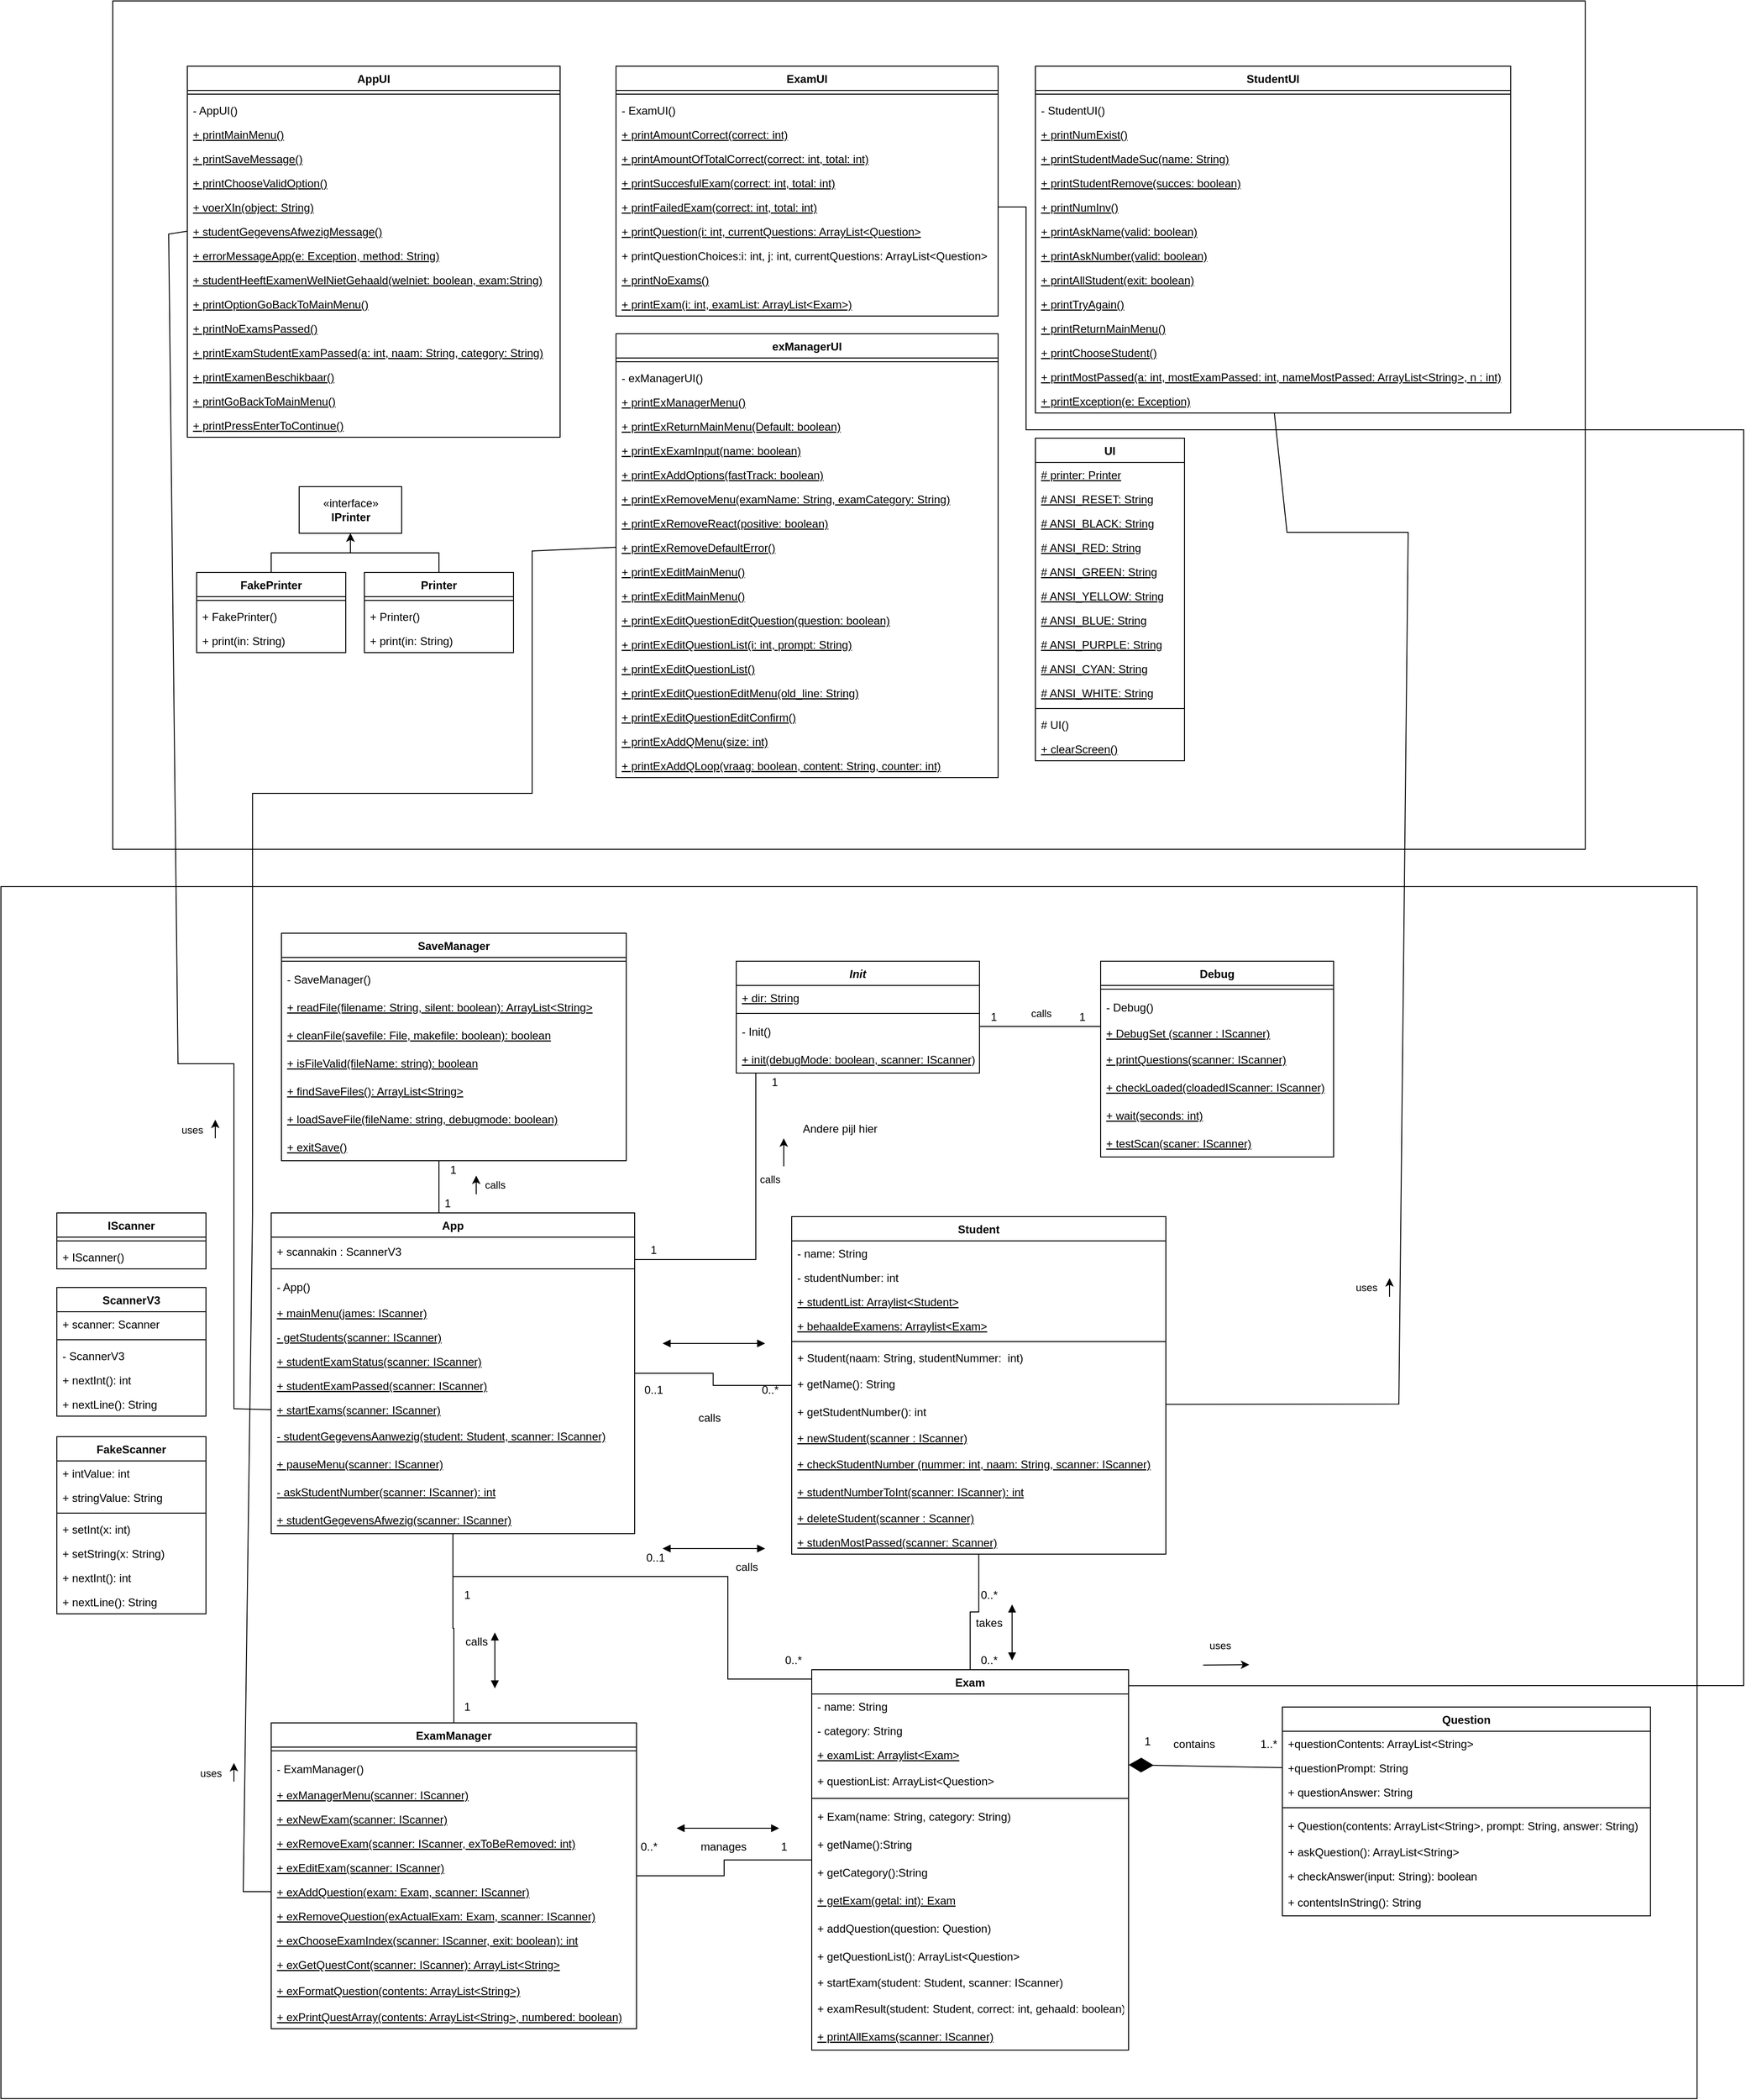 <mxfile version="17.4.3" type="github">
  <diagram id="8I2CmzhelA5MCaDlNnXx" name="Page-1">
    <mxGraphModel dx="1725" dy="2577" grid="1" gridSize="10" guides="1" tooltips="1" connect="1" arrows="1" fold="1" page="1" pageScale="1" pageWidth="850" pageHeight="1100" math="0" shadow="0">
      <root>
        <mxCell id="0" />
        <mxCell id="1" parent="0" />
        <mxCell id="VGIFkakq0xqHFxN5hKP5-123" value="" style="html=1;" parent="1" vertex="1">
          <mxGeometry x="-170" y="-1320" width="1580" height="910" as="geometry" />
        </mxCell>
        <mxCell id="VGIFkakq0xqHFxN5hKP5-31" value="" style="html=1;" parent="1" vertex="1">
          <mxGeometry x="-290" y="-370" width="1820" height="1300" as="geometry" />
        </mxCell>
        <mxCell id="IUDxcDOe4H3WORA1nVKD-45" value="Student" style="swimlane;fontStyle=1;align=center;verticalAlign=top;childLayout=stackLayout;horizontal=1;startSize=26;horizontalStack=0;resizeParent=1;resizeParentMax=0;resizeLast=0;collapsible=1;marginBottom=0;" parent="1" vertex="1">
          <mxGeometry x="558.5" y="-16" width="401.5" height="362" as="geometry" />
        </mxCell>
        <mxCell id="IUDxcDOe4H3WORA1nVKD-46" value="- name: String" style="text;strokeColor=none;fillColor=none;align=left;verticalAlign=top;spacingLeft=4;spacingRight=4;overflow=hidden;rotatable=0;points=[[0,0.5],[1,0.5]];portConstraint=eastwest;" parent="IUDxcDOe4H3WORA1nVKD-45" vertex="1">
          <mxGeometry y="26" width="401.5" height="26" as="geometry" />
        </mxCell>
        <mxCell id="IUDxcDOe4H3WORA1nVKD-47" value="- studentNumber: int" style="text;strokeColor=none;fillColor=none;align=left;verticalAlign=top;spacingLeft=4;spacingRight=4;overflow=hidden;rotatable=0;points=[[0,0.5],[1,0.5]];portConstraint=eastwest;" parent="IUDxcDOe4H3WORA1nVKD-45" vertex="1">
          <mxGeometry y="52" width="401.5" height="26" as="geometry" />
        </mxCell>
        <mxCell id="OVTsEQFIvY51fF4gTyis-31" value="+ studentList: Arraylist&lt;Student&gt;" style="text;strokeColor=none;fillColor=none;align=left;verticalAlign=top;spacingLeft=4;spacingRight=4;overflow=hidden;rotatable=0;points=[[0,0.5],[1,0.5]];portConstraint=eastwest;fontStyle=4" parent="IUDxcDOe4H3WORA1nVKD-45" vertex="1">
          <mxGeometry y="78" width="401.5" height="26" as="geometry" />
        </mxCell>
        <mxCell id="IUDxcDOe4H3WORA1nVKD-92" value="+ behaaldeExamens: Arraylist&lt;Exam&gt;" style="text;strokeColor=none;fillColor=none;align=left;verticalAlign=top;spacingLeft=4;spacingRight=4;overflow=hidden;rotatable=0;points=[[0,0.5],[1,0.5]];portConstraint=eastwest;fontStyle=4" parent="IUDxcDOe4H3WORA1nVKD-45" vertex="1">
          <mxGeometry y="104" width="401.5" height="26" as="geometry" />
        </mxCell>
        <mxCell id="IUDxcDOe4H3WORA1nVKD-48" value="" style="line;strokeWidth=1;fillColor=none;align=left;verticalAlign=middle;spacingTop=-1;spacingLeft=3;spacingRight=3;rotatable=0;labelPosition=right;points=[];portConstraint=eastwest;" parent="IUDxcDOe4H3WORA1nVKD-45" vertex="1">
          <mxGeometry y="130" width="401.5" height="8" as="geometry" />
        </mxCell>
        <mxCell id="IUDxcDOe4H3WORA1nVKD-49" value="+ Student(naam: String, studentNummer:  int)" style="text;strokeColor=none;fillColor=none;align=left;verticalAlign=top;spacingLeft=4;spacingRight=4;overflow=hidden;rotatable=0;points=[[0,0.5],[1,0.5]];portConstraint=eastwest;" parent="IUDxcDOe4H3WORA1nVKD-45" vertex="1">
          <mxGeometry y="138" width="401.5" height="26" as="geometry" />
        </mxCell>
        <mxCell id="OVTsEQFIvY51fF4gTyis-33" value="+ getName(): String" style="text;strokeColor=none;fillColor=none;align=left;verticalAlign=middle;spacingLeft=4;spacingRight=4;overflow=hidden;points=[[0,0.5],[1,0.5]];portConstraint=eastwest;rotatable=0;" parent="IUDxcDOe4H3WORA1nVKD-45" vertex="1">
          <mxGeometry y="164" width="401.5" height="30" as="geometry" />
        </mxCell>
        <mxCell id="OVTsEQFIvY51fF4gTyis-32" value="+ getStudentNumber(): int" style="text;strokeColor=none;fillColor=none;align=left;verticalAlign=middle;spacingLeft=4;spacingRight=4;overflow=hidden;points=[[0,0.5],[1,0.5]];portConstraint=eastwest;rotatable=0;" parent="IUDxcDOe4H3WORA1nVKD-45" vertex="1">
          <mxGeometry y="194" width="401.5" height="30" as="geometry" />
        </mxCell>
        <mxCell id="IUDxcDOe4H3WORA1nVKD-62" value="+ newStudent(scanner : IScanner)" style="text;strokeColor=none;fillColor=none;align=left;verticalAlign=top;spacingLeft=4;spacingRight=4;overflow=hidden;rotatable=0;points=[[0,0.5],[1,0.5]];portConstraint=eastwest;fontStyle=4" parent="IUDxcDOe4H3WORA1nVKD-45" vertex="1">
          <mxGeometry y="224" width="401.5" height="26" as="geometry" />
        </mxCell>
        <mxCell id="t63DMM5R3EJgXKr6WPt3-22" value="+ checkStudentNumber (nummer: int, naam: String, scanner: IScanner)" style="text;strokeColor=none;fillColor=none;align=left;verticalAlign=middle;spacingLeft=4;spacingRight=4;overflow=hidden;points=[[0,0.5],[1,0.5]];portConstraint=eastwest;rotatable=0;fontStyle=4" parent="IUDxcDOe4H3WORA1nVKD-45" vertex="1">
          <mxGeometry y="250" width="401.5" height="30" as="geometry" />
        </mxCell>
        <mxCell id="t63DMM5R3EJgXKr6WPt3-23" value="+ studentNumberToInt(scanner: IScanner): int" style="text;strokeColor=none;fillColor=none;align=left;verticalAlign=middle;spacingLeft=4;spacingRight=4;overflow=hidden;points=[[0,0.5],[1,0.5]];portConstraint=eastwest;rotatable=0;fontStyle=4" parent="IUDxcDOe4H3WORA1nVKD-45" vertex="1">
          <mxGeometry y="280" width="401.5" height="30" as="geometry" />
        </mxCell>
        <mxCell id="IUDxcDOe4H3WORA1nVKD-63" value="+ deleteStudent(scanner : Scanner)" style="text;strokeColor=none;fillColor=none;align=left;verticalAlign=top;spacingLeft=4;spacingRight=4;overflow=hidden;rotatable=0;points=[[0,0.5],[1,0.5]];portConstraint=eastwest;fontStyle=4" parent="IUDxcDOe4H3WORA1nVKD-45" vertex="1">
          <mxGeometry y="310" width="401.5" height="26" as="geometry" />
        </mxCell>
        <mxCell id="IUDxcDOe4H3WORA1nVKD-50" value="+ studenMostPassed(scanner: Scanner)" style="text;strokeColor=none;fillColor=none;align=left;verticalAlign=top;spacingLeft=4;spacingRight=4;overflow=hidden;rotatable=0;points=[[0,0.5],[1,0.5]];portConstraint=eastwest;fontStyle=4" parent="IUDxcDOe4H3WORA1nVKD-45" vertex="1">
          <mxGeometry y="336" width="401.5" height="26" as="geometry" />
        </mxCell>
        <mxCell id="IUDxcDOe4H3WORA1nVKD-51" value="Exam" style="swimlane;fontStyle=1;align=center;verticalAlign=top;childLayout=stackLayout;horizontal=1;startSize=26;horizontalStack=0;resizeParent=1;resizeParentMax=0;resizeLast=0;collapsible=1;marginBottom=0;" parent="1" vertex="1">
          <mxGeometry x="580" y="470" width="340" height="408" as="geometry" />
        </mxCell>
        <mxCell id="IUDxcDOe4H3WORA1nVKD-52" value="- name: String" style="text;strokeColor=none;fillColor=none;align=left;verticalAlign=top;spacingLeft=4;spacingRight=4;overflow=hidden;rotatable=0;points=[[0,0.5],[1,0.5]];portConstraint=eastwest;" parent="IUDxcDOe4H3WORA1nVKD-51" vertex="1">
          <mxGeometry y="26" width="340" height="26" as="geometry" />
        </mxCell>
        <mxCell id="IUDxcDOe4H3WORA1nVKD-53" value="- category: String" style="text;strokeColor=none;fillColor=none;align=left;verticalAlign=top;spacingLeft=4;spacingRight=4;overflow=hidden;rotatable=0;points=[[0,0.5],[1,0.5]];portConstraint=eastwest;" parent="IUDxcDOe4H3WORA1nVKD-51" vertex="1">
          <mxGeometry y="52" width="340" height="26" as="geometry" />
        </mxCell>
        <mxCell id="IUDxcDOe4H3WORA1nVKD-91" value="+ examList: Arraylist&lt;Exam&gt;" style="text;strokeColor=none;fillColor=none;align=left;verticalAlign=top;spacingLeft=4;spacingRight=4;overflow=hidden;rotatable=0;points=[[0,0.5],[1,0.5]];portConstraint=eastwest;fontStyle=4" parent="IUDxcDOe4H3WORA1nVKD-51" vertex="1">
          <mxGeometry y="78" width="340" height="26" as="geometry" />
        </mxCell>
        <mxCell id="OVTsEQFIvY51fF4gTyis-37" value="+ questionList: ArrayList&lt;Question&gt;" style="text;strokeColor=none;fillColor=none;align=left;verticalAlign=middle;spacingLeft=4;spacingRight=4;overflow=hidden;points=[[0,0.5],[1,0.5]];portConstraint=eastwest;rotatable=0;" parent="IUDxcDOe4H3WORA1nVKD-51" vertex="1">
          <mxGeometry y="104" width="340" height="30" as="geometry" />
        </mxCell>
        <mxCell id="IUDxcDOe4H3WORA1nVKD-54" value="" style="line;strokeWidth=1;fillColor=none;align=left;verticalAlign=middle;spacingTop=-1;spacingLeft=3;spacingRight=3;rotatable=0;labelPosition=right;points=[];portConstraint=eastwest;" parent="IUDxcDOe4H3WORA1nVKD-51" vertex="1">
          <mxGeometry y="134" width="340" height="8" as="geometry" />
        </mxCell>
        <mxCell id="OVTsEQFIvY51fF4gTyis-40" value="+ Exam(name: String, category: String)" style="text;strokeColor=none;fillColor=none;align=left;verticalAlign=middle;spacingLeft=4;spacingRight=4;overflow=hidden;points=[[0,0.5],[1,0.5]];portConstraint=eastwest;rotatable=0;" parent="IUDxcDOe4H3WORA1nVKD-51" vertex="1">
          <mxGeometry y="142" width="340" height="30" as="geometry" />
        </mxCell>
        <mxCell id="OVTsEQFIvY51fF4gTyis-41" value="+ getName():String" style="text;strokeColor=none;fillColor=none;align=left;verticalAlign=middle;spacingLeft=4;spacingRight=4;overflow=hidden;points=[[0,0.5],[1,0.5]];portConstraint=eastwest;rotatable=0;" parent="IUDxcDOe4H3WORA1nVKD-51" vertex="1">
          <mxGeometry y="172" width="340" height="30" as="geometry" />
        </mxCell>
        <mxCell id="OVTsEQFIvY51fF4gTyis-42" value="+ getCategory():String" style="text;strokeColor=none;fillColor=none;align=left;verticalAlign=middle;spacingLeft=4;spacingRight=4;overflow=hidden;points=[[0,0.5],[1,0.5]];portConstraint=eastwest;rotatable=0;" parent="IUDxcDOe4H3WORA1nVKD-51" vertex="1">
          <mxGeometry y="202" width="340" height="30" as="geometry" />
        </mxCell>
        <mxCell id="wdkMRcKlB4A3LhLKudHC-2" value="+ getExam(getal: int): Exam" style="text;strokeColor=none;fillColor=none;align=left;verticalAlign=middle;spacingLeft=4;spacingRight=4;overflow=hidden;points=[[0,0.5],[1,0.5]];portConstraint=eastwest;rotatable=0;fontStyle=4" parent="IUDxcDOe4H3WORA1nVKD-51" vertex="1">
          <mxGeometry y="232" width="340" height="30" as="geometry" />
        </mxCell>
        <mxCell id="wdkMRcKlB4A3LhLKudHC-3" value="+ addQuestion(question: Question)" style="text;strokeColor=none;fillColor=none;align=left;verticalAlign=middle;spacingLeft=4;spacingRight=4;overflow=hidden;points=[[0,0.5],[1,0.5]];portConstraint=eastwest;rotatable=0;" parent="IUDxcDOe4H3WORA1nVKD-51" vertex="1">
          <mxGeometry y="262" width="340" height="30" as="geometry" />
        </mxCell>
        <mxCell id="wdkMRcKlB4A3LhLKudHC-4" value="+ getQuestionList(): ArrayList&lt;Question&gt;" style="text;strokeColor=none;fillColor=none;align=left;verticalAlign=middle;spacingLeft=4;spacingRight=4;overflow=hidden;points=[[0,0.5],[1,0.5]];portConstraint=eastwest;rotatable=0;" parent="IUDxcDOe4H3WORA1nVKD-51" vertex="1">
          <mxGeometry y="292" width="340" height="30" as="geometry" />
        </mxCell>
        <mxCell id="IUDxcDOe4H3WORA1nVKD-55" value="+ startExam(student: Student, scanner: IScanner)" style="text;strokeColor=none;fillColor=none;align=left;verticalAlign=top;spacingLeft=4;spacingRight=4;overflow=hidden;rotatable=0;points=[[0,0.5],[1,0.5]];portConstraint=eastwest;" parent="IUDxcDOe4H3WORA1nVKD-51" vertex="1">
          <mxGeometry y="322" width="340" height="26" as="geometry" />
        </mxCell>
        <mxCell id="t63DMM5R3EJgXKr6WPt3-9" value="+ examResult(student: Student, correct: int, gehaald: boolean)" style="text;strokeColor=none;fillColor=none;align=left;verticalAlign=middle;spacingLeft=4;spacingRight=4;overflow=hidden;points=[[0,0.5],[1,0.5]];portConstraint=eastwest;rotatable=0;" parent="IUDxcDOe4H3WORA1nVKD-51" vertex="1">
          <mxGeometry y="348" width="340" height="30" as="geometry" />
        </mxCell>
        <mxCell id="t63DMM5R3EJgXKr6WPt3-10" value="+ printAllExams(scanner: IScanner)" style="text;strokeColor=none;fillColor=none;align=left;verticalAlign=middle;spacingLeft=4;spacingRight=4;overflow=hidden;points=[[0,0.5],[1,0.5]];portConstraint=eastwest;rotatable=0;fontStyle=4" parent="IUDxcDOe4H3WORA1nVKD-51" vertex="1">
          <mxGeometry y="378" width="340" height="30" as="geometry" />
        </mxCell>
        <mxCell id="IUDxcDOe4H3WORA1nVKD-57" value="App" style="swimlane;fontStyle=1;align=center;verticalAlign=top;childLayout=stackLayout;horizontal=1;startSize=26;horizontalStack=0;resizeParent=1;resizeParentMax=0;resizeLast=0;collapsible=1;marginBottom=0;" parent="1" vertex="1">
          <mxGeometry y="-20" width="390" height="344" as="geometry" />
        </mxCell>
        <mxCell id="g0ov7ipaIOcTevVOXK-h-1" value="+ scannakin : ScannerV3" style="text;strokeColor=none;fillColor=none;align=left;verticalAlign=middle;spacingLeft=4;spacingRight=4;overflow=hidden;points=[[0,0.5],[1,0.5]];portConstraint=eastwest;rotatable=0;" parent="IUDxcDOe4H3WORA1nVKD-57" vertex="1">
          <mxGeometry y="26" width="390" height="30" as="geometry" />
        </mxCell>
        <mxCell id="IUDxcDOe4H3WORA1nVKD-58" value="" style="line;strokeWidth=1;fillColor=none;align=left;verticalAlign=middle;spacingTop=-1;spacingLeft=3;spacingRight=3;rotatable=0;labelPosition=right;points=[];portConstraint=eastwest;" parent="IUDxcDOe4H3WORA1nVKD-57" vertex="1">
          <mxGeometry y="56" width="390" height="8" as="geometry" />
        </mxCell>
        <mxCell id="VGIFkakq0xqHFxN5hKP5-3" value="- App()" style="text;strokeColor=none;fillColor=none;align=left;verticalAlign=middle;spacingLeft=4;spacingRight=4;overflow=hidden;points=[[0,0.5],[1,0.5]];portConstraint=eastwest;rotatable=0;" parent="IUDxcDOe4H3WORA1nVKD-57" vertex="1">
          <mxGeometry y="64" width="390" height="30" as="geometry" />
        </mxCell>
        <mxCell id="IUDxcDOe4H3WORA1nVKD-59" value="+ mainMenu(james: IScanner)" style="text;strokeColor=none;fillColor=none;align=left;verticalAlign=top;spacingLeft=4;spacingRight=4;overflow=hidden;rotatable=0;points=[[0,0.5],[1,0.5]];portConstraint=eastwest;fontStyle=4" parent="IUDxcDOe4H3WORA1nVKD-57" vertex="1">
          <mxGeometry y="94" width="390" height="26" as="geometry" />
        </mxCell>
        <mxCell id="IUDxcDOe4H3WORA1nVKD-61" value="- getStudents(scanner: IScanner)" style="text;strokeColor=none;fillColor=none;align=left;verticalAlign=top;spacingLeft=4;spacingRight=4;overflow=hidden;rotatable=0;points=[[0,0.5],[1,0.5]];portConstraint=eastwest;fontStyle=4" parent="IUDxcDOe4H3WORA1nVKD-57" vertex="1">
          <mxGeometry y="120" width="390" height="26" as="geometry" />
        </mxCell>
        <mxCell id="IUDxcDOe4H3WORA1nVKD-65" value="+ studentExamStatus(scanner: IScanner)" style="text;strokeColor=none;fillColor=none;align=left;verticalAlign=top;spacingLeft=4;spacingRight=4;overflow=hidden;rotatable=0;points=[[0,0.5],[1,0.5]];portConstraint=eastwest;fontStyle=4" parent="IUDxcDOe4H3WORA1nVKD-57" vertex="1">
          <mxGeometry y="146" width="390" height="26" as="geometry" />
        </mxCell>
        <mxCell id="IUDxcDOe4H3WORA1nVKD-66" value="+ studentExamPassed(scanner: IScanner)" style="text;strokeColor=none;fillColor=none;align=left;verticalAlign=top;spacingLeft=4;spacingRight=4;overflow=hidden;rotatable=0;points=[[0,0.5],[1,0.5]];portConstraint=eastwest;fontStyle=4" parent="IUDxcDOe4H3WORA1nVKD-57" vertex="1">
          <mxGeometry y="172" width="390" height="26" as="geometry" />
        </mxCell>
        <mxCell id="IUDxcDOe4H3WORA1nVKD-64" value="+ startExams(scanner: IScanner)" style="text;strokeColor=none;fillColor=none;align=left;verticalAlign=top;spacingLeft=4;spacingRight=4;overflow=hidden;rotatable=0;points=[[0,0.5],[1,0.5]];portConstraint=eastwest;fontStyle=4" parent="IUDxcDOe4H3WORA1nVKD-57" vertex="1">
          <mxGeometry y="198" width="390" height="26" as="geometry" />
        </mxCell>
        <mxCell id="OVTsEQFIvY51fF4gTyis-30" value="- studentGegevensAanwezig(student: Student, scanner: IScanner)" style="text;strokeColor=none;fillColor=none;align=left;verticalAlign=middle;spacingLeft=4;spacingRight=4;overflow=hidden;points=[[0,0.5],[1,0.5]];portConstraint=eastwest;rotatable=0;fontStyle=4" parent="IUDxcDOe4H3WORA1nVKD-57" vertex="1">
          <mxGeometry y="224" width="390" height="30" as="geometry" />
        </mxCell>
        <mxCell id="wdkMRcKlB4A3LhLKudHC-1" value="+ pauseMenu(scanner: IScanner)" style="text;strokeColor=none;fillColor=none;align=left;verticalAlign=middle;spacingLeft=4;spacingRight=4;overflow=hidden;points=[[0,0.5],[1,0.5]];portConstraint=eastwest;rotatable=0;fontStyle=4" parent="IUDxcDOe4H3WORA1nVKD-57" vertex="1">
          <mxGeometry y="254" width="390" height="30" as="geometry" />
        </mxCell>
        <mxCell id="t63DMM5R3EJgXKr6WPt3-7" value="- askStudentNumber(scanner: IScanner): int" style="text;strokeColor=none;fillColor=none;align=left;verticalAlign=middle;spacingLeft=4;spacingRight=4;overflow=hidden;points=[[0,0.5],[1,0.5]];portConstraint=eastwest;rotatable=0;fontStyle=4" parent="IUDxcDOe4H3WORA1nVKD-57" vertex="1">
          <mxGeometry y="284" width="390" height="30" as="geometry" />
        </mxCell>
        <mxCell id="t63DMM5R3EJgXKr6WPt3-8" value="+ studentGegevensAfwezig(scanner: IScanner)" style="text;strokeColor=none;fillColor=none;align=left;verticalAlign=middle;spacingLeft=4;spacingRight=4;overflow=hidden;points=[[0,0.5],[1,0.5]];portConstraint=eastwest;rotatable=0;fontStyle=4" parent="IUDxcDOe4H3WORA1nVKD-57" vertex="1">
          <mxGeometry y="314" width="390" height="30" as="geometry" />
        </mxCell>
        <mxCell id="IUDxcDOe4H3WORA1nVKD-68" value="Question" style="swimlane;fontStyle=1;align=center;verticalAlign=top;childLayout=stackLayout;horizontal=1;startSize=26;horizontalStack=0;resizeParent=1;resizeParentMax=0;resizeLast=0;collapsible=1;marginBottom=0;" parent="1" vertex="1">
          <mxGeometry x="1085" y="510" width="395" height="224" as="geometry" />
        </mxCell>
        <mxCell id="OVTsEQFIvY51fF4gTyis-34" value="+questionContents: ArrayList&lt;String&gt;" style="text;strokeColor=none;fillColor=none;align=left;verticalAlign=top;spacingLeft=4;spacingRight=4;overflow=hidden;rotatable=0;points=[[0,0.5],[1,0.5]];portConstraint=eastwest;" parent="IUDxcDOe4H3WORA1nVKD-68" vertex="1">
          <mxGeometry y="26" width="395" height="26" as="geometry" />
        </mxCell>
        <mxCell id="TGH6b3mpJaEDLgJUW0cQ-15" value="+questionPrompt: String" style="text;strokeColor=none;fillColor=none;align=left;verticalAlign=top;spacingLeft=4;spacingRight=4;overflow=hidden;rotatable=0;points=[[0,0.5],[1,0.5]];portConstraint=eastwest;" parent="IUDxcDOe4H3WORA1nVKD-68" vertex="1">
          <mxGeometry y="52" width="395" height="26" as="geometry" />
        </mxCell>
        <mxCell id="VGIFkakq0xqHFxN5hKP5-12" value="+ questionAnswer: String" style="text;strokeColor=none;fillColor=none;align=left;verticalAlign=top;spacingLeft=4;spacingRight=4;overflow=hidden;rotatable=0;points=[[0,0.5],[1,0.5]];portConstraint=eastwest;" parent="IUDxcDOe4H3WORA1nVKD-68" vertex="1">
          <mxGeometry y="78" width="395" height="26" as="geometry" />
        </mxCell>
        <mxCell id="IUDxcDOe4H3WORA1nVKD-70" value="" style="line;strokeWidth=1;fillColor=none;align=left;verticalAlign=middle;spacingTop=-1;spacingLeft=3;spacingRight=3;rotatable=0;labelPosition=right;points=[];portConstraint=eastwest;" parent="IUDxcDOe4H3WORA1nVKD-68" vertex="1">
          <mxGeometry y="104" width="395" height="8" as="geometry" />
        </mxCell>
        <mxCell id="OVTsEQFIvY51fF4gTyis-35" value="+ Question(contents: ArrayList&lt;String&gt;, prompt: String, answer: String)" style="text;strokeColor=none;fillColor=none;align=left;verticalAlign=middle;spacingLeft=4;spacingRight=4;overflow=hidden;points=[[0,0.5],[1,0.5]];portConstraint=eastwest;rotatable=0;" parent="IUDxcDOe4H3WORA1nVKD-68" vertex="1">
          <mxGeometry y="112" width="395" height="30" as="geometry" />
        </mxCell>
        <mxCell id="IUDxcDOe4H3WORA1nVKD-71" value="+ askQuestion(): ArrayList&lt;String&gt;" style="text;strokeColor=none;fillColor=none;align=left;verticalAlign=top;spacingLeft=4;spacingRight=4;overflow=hidden;rotatable=0;points=[[0,0.5],[1,0.5]];portConstraint=eastwest;" parent="IUDxcDOe4H3WORA1nVKD-68" vertex="1">
          <mxGeometry y="142" width="395" height="26" as="geometry" />
        </mxCell>
        <mxCell id="IUDxcDOe4H3WORA1nVKD-72" value="+ checkAnswer(input: String): boolean" style="text;strokeColor=none;fillColor=none;align=left;verticalAlign=top;spacingLeft=4;spacingRight=4;overflow=hidden;rotatable=0;points=[[0,0.5],[1,0.5]];portConstraint=eastwest;" parent="IUDxcDOe4H3WORA1nVKD-68" vertex="1">
          <mxGeometry y="168" width="395" height="26" as="geometry" />
        </mxCell>
        <mxCell id="AXEN0CSOGZSYDrK3y6RF-20" value="+ contentsInString(): String" style="text;strokeColor=none;fillColor=none;align=left;verticalAlign=middle;spacingLeft=4;spacingRight=4;overflow=hidden;points=[[0,0.5],[1,0.5]];portConstraint=eastwest;rotatable=0;" parent="IUDxcDOe4H3WORA1nVKD-68" vertex="1">
          <mxGeometry y="194" width="395" height="30" as="geometry" />
        </mxCell>
        <mxCell id="OVTsEQFIvY51fF4gTyis-11" value="SaveManager" style="swimlane;fontStyle=1;align=center;verticalAlign=top;childLayout=stackLayout;horizontal=1;startSize=26;horizontalStack=0;resizeParent=1;resizeParentMax=0;resizeLast=0;collapsible=1;marginBottom=0;" parent="1" vertex="1">
          <mxGeometry x="11" y="-320" width="370" height="244" as="geometry" />
        </mxCell>
        <mxCell id="OVTsEQFIvY51fF4gTyis-13" value="" style="line;strokeWidth=1;fillColor=none;align=left;verticalAlign=middle;spacingTop=-1;spacingLeft=3;spacingRight=3;rotatable=0;labelPosition=right;points=[];portConstraint=eastwest;" parent="OVTsEQFIvY51fF4gTyis-11" vertex="1">
          <mxGeometry y="26" width="370" height="8" as="geometry" />
        </mxCell>
        <mxCell id="mnI4cKnaA1jsV2370rRQ-1" value="- SaveManager()" style="text;strokeColor=none;fillColor=none;align=left;verticalAlign=middle;spacingLeft=4;spacingRight=4;overflow=hidden;points=[[0,0.5],[1,0.5]];portConstraint=eastwest;rotatable=0;" parent="OVTsEQFIvY51fF4gTyis-11" vertex="1">
          <mxGeometry y="34" width="370" height="30" as="geometry" />
        </mxCell>
        <mxCell id="AXEN0CSOGZSYDrK3y6RF-21" value="+ readFile(filename: String, silent: boolean): ArrayList&lt;String&gt;" style="text;strokeColor=none;fillColor=none;align=left;verticalAlign=middle;spacingLeft=4;spacingRight=4;overflow=hidden;points=[[0,0.5],[1,0.5]];portConstraint=eastwest;rotatable=0;fontStyle=4" parent="OVTsEQFIvY51fF4gTyis-11" vertex="1">
          <mxGeometry y="64" width="370" height="30" as="geometry" />
        </mxCell>
        <mxCell id="OVTsEQFIvY51fF4gTyis-21" value="+ cleanFile(savefile: File, makefile: boolean): boolean" style="text;strokeColor=none;fillColor=none;align=left;verticalAlign=middle;spacingLeft=4;spacingRight=4;overflow=hidden;points=[[0,0.5],[1,0.5]];portConstraint=eastwest;rotatable=0;fontStyle=4" parent="OVTsEQFIvY51fF4gTyis-11" vertex="1">
          <mxGeometry y="94" width="370" height="30" as="geometry" />
        </mxCell>
        <mxCell id="AXEN0CSOGZSYDrK3y6RF-22" value="+ isFileValid(fileName: string): boolean" style="text;strokeColor=none;fillColor=none;align=left;verticalAlign=middle;spacingLeft=4;spacingRight=4;overflow=hidden;points=[[0,0.5],[1,0.5]];portConstraint=eastwest;rotatable=0;fontStyle=4" parent="OVTsEQFIvY51fF4gTyis-11" vertex="1">
          <mxGeometry y="124" width="370" height="30" as="geometry" />
        </mxCell>
        <mxCell id="AXEN0CSOGZSYDrK3y6RF-23" value="+ findSaveFiles(): ArrayList&lt;String&gt;" style="text;strokeColor=none;fillColor=none;align=left;verticalAlign=middle;spacingLeft=4;spacingRight=4;overflow=hidden;points=[[0,0.5],[1,0.5]];portConstraint=eastwest;rotatable=0;fontStyle=4" parent="OVTsEQFIvY51fF4gTyis-11" vertex="1">
          <mxGeometry y="154" width="370" height="30" as="geometry" />
        </mxCell>
        <mxCell id="AXEN0CSOGZSYDrK3y6RF-24" value="+ loadSaveFile(fileName: string, debugmode: boolean)" style="text;strokeColor=none;fillColor=none;align=left;verticalAlign=middle;spacingLeft=4;spacingRight=4;overflow=hidden;points=[[0,0.5],[1,0.5]];portConstraint=eastwest;rotatable=0;fontStyle=4" parent="OVTsEQFIvY51fF4gTyis-11" vertex="1">
          <mxGeometry y="184" width="370" height="30" as="geometry" />
        </mxCell>
        <mxCell id="AXEN0CSOGZSYDrK3y6RF-27" value="+ exitSave()" style="text;strokeColor=none;fillColor=none;align=left;verticalAlign=middle;spacingLeft=4;spacingRight=4;overflow=hidden;points=[[0,0.5],[1,0.5]];portConstraint=eastwest;rotatable=0;fontStyle=4" parent="OVTsEQFIvY51fF4gTyis-11" vertex="1">
          <mxGeometry y="214" width="370" height="30" as="geometry" />
        </mxCell>
        <mxCell id="AXEN0CSOGZSYDrK3y6RF-7" value="Init" style="swimlane;fontStyle=3;align=center;verticalAlign=top;childLayout=stackLayout;horizontal=1;startSize=26;horizontalStack=0;resizeParent=1;resizeParentMax=0;resizeLast=0;collapsible=1;marginBottom=0;" parent="1" vertex="1">
          <mxGeometry x="499" y="-290" width="261" height="120" as="geometry" />
        </mxCell>
        <mxCell id="AXEN0CSOGZSYDrK3y6RF-8" value="+ dir: String" style="text;strokeColor=none;fillColor=none;align=left;verticalAlign=top;spacingLeft=4;spacingRight=4;overflow=hidden;rotatable=0;points=[[0,0.5],[1,0.5]];portConstraint=eastwest;fontStyle=4" parent="AXEN0CSOGZSYDrK3y6RF-7" vertex="1">
          <mxGeometry y="26" width="261" height="26" as="geometry" />
        </mxCell>
        <mxCell id="AXEN0CSOGZSYDrK3y6RF-10" value="" style="line;strokeWidth=1;fillColor=none;align=left;verticalAlign=middle;spacingTop=-1;spacingLeft=3;spacingRight=3;rotatable=0;labelPosition=right;points=[];portConstraint=eastwest;" parent="AXEN0CSOGZSYDrK3y6RF-7" vertex="1">
          <mxGeometry y="52" width="261" height="8" as="geometry" />
        </mxCell>
        <mxCell id="VGIFkakq0xqHFxN5hKP5-6" value="- Init()" style="text;strokeColor=none;fillColor=none;align=left;verticalAlign=middle;spacingLeft=4;spacingRight=4;overflow=hidden;points=[[0,0.5],[1,0.5]];portConstraint=eastwest;rotatable=0;" parent="AXEN0CSOGZSYDrK3y6RF-7" vertex="1">
          <mxGeometry y="60" width="261" height="30" as="geometry" />
        </mxCell>
        <mxCell id="AXEN0CSOGZSYDrK3y6RF-11" value="+ init(debugMode: boolean, scanner: IScanner)" style="text;strokeColor=none;fillColor=none;align=left;verticalAlign=middle;spacingLeft=4;spacingRight=4;overflow=hidden;points=[[0,0.5],[1,0.5]];portConstraint=eastwest;rotatable=0;fontStyle=4" parent="AXEN0CSOGZSYDrK3y6RF-7" vertex="1">
          <mxGeometry y="90" width="261" height="30" as="geometry" />
        </mxCell>
        <mxCell id="t63DMM5R3EJgXKr6WPt3-1" value="Debug" style="swimlane;fontStyle=1;align=center;verticalAlign=top;childLayout=stackLayout;horizontal=1;startSize=26;horizontalStack=0;resizeParent=1;resizeParentMax=0;resizeLast=0;collapsible=1;marginBottom=0;" parent="1" vertex="1">
          <mxGeometry x="890" y="-290" width="250" height="210" as="geometry" />
        </mxCell>
        <mxCell id="t63DMM5R3EJgXKr6WPt3-3" value="" style="line;strokeWidth=1;fillColor=none;align=left;verticalAlign=middle;spacingTop=-1;spacingLeft=3;spacingRight=3;rotatable=0;labelPosition=right;points=[];portConstraint=eastwest;" parent="t63DMM5R3EJgXKr6WPt3-1" vertex="1">
          <mxGeometry y="26" width="250" height="8" as="geometry" />
        </mxCell>
        <mxCell id="VGIFkakq0xqHFxN5hKP5-2" value="- Debug()" style="text;strokeColor=none;fillColor=none;align=left;verticalAlign=middle;spacingLeft=4;spacingRight=4;overflow=hidden;points=[[0,0.5],[1,0.5]];portConstraint=eastwest;rotatable=0;" parent="t63DMM5R3EJgXKr6WPt3-1" vertex="1">
          <mxGeometry y="34" width="250" height="30" as="geometry" />
        </mxCell>
        <mxCell id="t63DMM5R3EJgXKr6WPt3-4" value="+ DebugSet (scanner : IScanner)" style="text;strokeColor=none;fillColor=none;align=left;verticalAlign=top;spacingLeft=4;spacingRight=4;overflow=hidden;rotatable=0;points=[[0,0.5],[1,0.5]];portConstraint=eastwest;fontStyle=4" parent="t63DMM5R3EJgXKr6WPt3-1" vertex="1">
          <mxGeometry y="64" width="250" height="26" as="geometry" />
        </mxCell>
        <mxCell id="t63DMM5R3EJgXKr6WPt3-5" value="+ printQuestions(scanner: IScanner)" style="text;strokeColor=none;fillColor=none;align=left;verticalAlign=middle;spacingLeft=4;spacingRight=4;overflow=hidden;points=[[0,0.5],[1,0.5]];portConstraint=eastwest;rotatable=0;fontStyle=4" parent="t63DMM5R3EJgXKr6WPt3-1" vertex="1">
          <mxGeometry y="90" width="250" height="30" as="geometry" />
        </mxCell>
        <mxCell id="t63DMM5R3EJgXKr6WPt3-6" value="+ checkLoaded(cloadedIScanner: IScanner)" style="text;strokeColor=none;fillColor=none;align=left;verticalAlign=middle;spacingLeft=4;spacingRight=4;overflow=hidden;points=[[0,0.5],[1,0.5]];portConstraint=eastwest;rotatable=0;fontStyle=4" parent="t63DMM5R3EJgXKr6WPt3-1" vertex="1">
          <mxGeometry y="120" width="250" height="30" as="geometry" />
        </mxCell>
        <mxCell id="TGH6b3mpJaEDLgJUW0cQ-3" value="+ wait(seconds: int)" style="text;strokeColor=none;fillColor=none;align=left;verticalAlign=middle;spacingLeft=4;spacingRight=4;overflow=hidden;points=[[0,0.5],[1,0.5]];portConstraint=eastwest;rotatable=0;fontStyle=4" parent="t63DMM5R3EJgXKr6WPt3-1" vertex="1">
          <mxGeometry y="150" width="250" height="30" as="geometry" />
        </mxCell>
        <mxCell id="VGIFkakq0xqHFxN5hKP5-1" value="+ testScan(scaner: IScanner)" style="text;strokeColor=none;fillColor=none;align=left;verticalAlign=middle;spacingLeft=4;spacingRight=4;overflow=hidden;points=[[0,0.5],[1,0.5]];portConstraint=eastwest;rotatable=0;fontStyle=4" parent="t63DMM5R3EJgXKr6WPt3-1" vertex="1">
          <mxGeometry y="180" width="250" height="30" as="geometry" />
        </mxCell>
        <mxCell id="t63DMM5R3EJgXKr6WPt3-13" value="ExamManager" style="swimlane;fontStyle=1;align=center;verticalAlign=top;childLayout=stackLayout;horizontal=1;startSize=26;horizontalStack=0;resizeParent=1;resizeParentMax=0;resizeLast=0;collapsible=1;marginBottom=0;" parent="1" vertex="1">
          <mxGeometry y="527" width="392" height="328" as="geometry" />
        </mxCell>
        <mxCell id="t63DMM5R3EJgXKr6WPt3-15" value="" style="line;strokeWidth=1;fillColor=none;align=left;verticalAlign=middle;spacingTop=-1;spacingLeft=3;spacingRight=3;rotatable=0;labelPosition=right;points=[];portConstraint=eastwest;" parent="t63DMM5R3EJgXKr6WPt3-13" vertex="1">
          <mxGeometry y="26" width="392" height="8" as="geometry" />
        </mxCell>
        <mxCell id="VGIFkakq0xqHFxN5hKP5-4" value="- ExamManager()" style="text;strokeColor=none;fillColor=none;align=left;verticalAlign=middle;spacingLeft=4;spacingRight=4;overflow=hidden;points=[[0,0.5],[1,0.5]];portConstraint=eastwest;rotatable=0;" parent="t63DMM5R3EJgXKr6WPt3-13" vertex="1">
          <mxGeometry y="34" width="392" height="30" as="geometry" />
        </mxCell>
        <mxCell id="t63DMM5R3EJgXKr6WPt3-16" value="+ exManagerMenu(scanner: IScanner)" style="text;strokeColor=none;fillColor=none;align=left;verticalAlign=top;spacingLeft=4;spacingRight=4;overflow=hidden;rotatable=0;points=[[0,0.5],[1,0.5]];portConstraint=eastwest;fontStyle=4" parent="t63DMM5R3EJgXKr6WPt3-13" vertex="1">
          <mxGeometry y="64" width="392" height="26" as="geometry" />
        </mxCell>
        <mxCell id="TGH6b3mpJaEDLgJUW0cQ-6" value="+ exNewExam(scanner: IScanner)" style="text;strokeColor=none;fillColor=none;align=left;verticalAlign=top;spacingLeft=4;spacingRight=4;overflow=hidden;rotatable=0;points=[[0,0.5],[1,0.5]];portConstraint=eastwest;fontStyle=4" parent="t63DMM5R3EJgXKr6WPt3-13" vertex="1">
          <mxGeometry y="90" width="392" height="26" as="geometry" />
        </mxCell>
        <mxCell id="TGH6b3mpJaEDLgJUW0cQ-7" value="+ exRemoveExam(scanner: IScanner, exToBeRemoved: int)" style="text;strokeColor=none;fillColor=none;align=left;verticalAlign=top;spacingLeft=4;spacingRight=4;overflow=hidden;rotatable=0;points=[[0,0.5],[1,0.5]];portConstraint=eastwest;fontStyle=4" parent="t63DMM5R3EJgXKr6WPt3-13" vertex="1">
          <mxGeometry y="116" width="392" height="26" as="geometry" />
        </mxCell>
        <mxCell id="TGH6b3mpJaEDLgJUW0cQ-8" value="+ exEditExam(scanner: IScanner)" style="text;strokeColor=none;fillColor=none;align=left;verticalAlign=top;spacingLeft=4;spacingRight=4;overflow=hidden;rotatable=0;points=[[0,0.5],[1,0.5]];portConstraint=eastwest;fontStyle=4" parent="t63DMM5R3EJgXKr6WPt3-13" vertex="1">
          <mxGeometry y="142" width="392" height="26" as="geometry" />
        </mxCell>
        <mxCell id="TGH6b3mpJaEDLgJUW0cQ-9" value="+ exAddQuestion(exam: Exam, scanner: IScanner)" style="text;strokeColor=none;fillColor=none;align=left;verticalAlign=top;spacingLeft=4;spacingRight=4;overflow=hidden;rotatable=0;points=[[0,0.5],[1,0.5]];portConstraint=eastwest;fontStyle=4" parent="t63DMM5R3EJgXKr6WPt3-13" vertex="1">
          <mxGeometry y="168" width="392" height="26" as="geometry" />
        </mxCell>
        <mxCell id="TGH6b3mpJaEDLgJUW0cQ-10" value="+ exRemoveQuestion(exActualExam: Exam, scanner: IScanner)" style="text;strokeColor=none;fillColor=none;align=left;verticalAlign=top;spacingLeft=4;spacingRight=4;overflow=hidden;rotatable=0;points=[[0,0.5],[1,0.5]];portConstraint=eastwest;fontStyle=4" parent="t63DMM5R3EJgXKr6WPt3-13" vertex="1">
          <mxGeometry y="194" width="392" height="26" as="geometry" />
        </mxCell>
        <mxCell id="TGH6b3mpJaEDLgJUW0cQ-12" value="+ exChooseExamIndex(scanner: IScanner, exit: boolean): int" style="text;strokeColor=none;fillColor=none;align=left;verticalAlign=top;spacingLeft=4;spacingRight=4;overflow=hidden;rotatable=0;points=[[0,0.5],[1,0.5]];portConstraint=eastwest;fontStyle=4" parent="t63DMM5R3EJgXKr6WPt3-13" vertex="1">
          <mxGeometry y="220" width="392" height="26" as="geometry" />
        </mxCell>
        <mxCell id="TGH6b3mpJaEDLgJUW0cQ-13" value="+ exGetQuestCont(scanner: IScanner): ArrayList&lt;String&gt;" style="text;strokeColor=none;fillColor=none;align=left;verticalAlign=top;spacingLeft=4;spacingRight=4;overflow=hidden;rotatable=0;points=[[0,0.5],[1,0.5]];portConstraint=eastwest;fontStyle=4" parent="t63DMM5R3EJgXKr6WPt3-13" vertex="1">
          <mxGeometry y="246" width="392" height="26" as="geometry" />
        </mxCell>
        <mxCell id="VGIFkakq0xqHFxN5hKP5-5" value="+ exFormatQuestion(contents: ArrayList&lt;String&gt;)" style="text;strokeColor=none;fillColor=none;align=left;verticalAlign=middle;spacingLeft=4;spacingRight=4;overflow=hidden;points=[[0,0.5],[1,0.5]];portConstraint=eastwest;rotatable=0;fontStyle=4" parent="t63DMM5R3EJgXKr6WPt3-13" vertex="1">
          <mxGeometry y="272" width="392" height="30" as="geometry" />
        </mxCell>
        <mxCell id="TGH6b3mpJaEDLgJUW0cQ-14" value="+ exPrintQuestArray(contents: ArrayList&lt;String&gt;, numbered: boolean)" style="text;strokeColor=none;fillColor=none;align=left;verticalAlign=top;spacingLeft=4;spacingRight=4;overflow=hidden;rotatable=0;points=[[0,0.5],[1,0.5]];portConstraint=eastwest;fontStyle=4" parent="t63DMM5R3EJgXKr6WPt3-13" vertex="1">
          <mxGeometry y="302" width="392" height="26" as="geometry" />
        </mxCell>
        <mxCell id="TGH6b3mpJaEDLgJUW0cQ-16" value="" style="endArrow=diamondThin;endFill=1;endSize=24;html=1;rounded=0;entryX=1;entryY=0.25;entryDx=0;entryDy=0;exitX=0;exitY=0.5;exitDx=0;exitDy=0;" parent="1" source="TGH6b3mpJaEDLgJUW0cQ-15" target="IUDxcDOe4H3WORA1nVKD-51" edge="1">
          <mxGeometry width="160" relative="1" as="geometry">
            <mxPoint x="1050" y="592" as="sourcePoint" />
            <mxPoint x="760" y="480" as="targetPoint" />
          </mxGeometry>
        </mxCell>
        <mxCell id="TGH6b3mpJaEDLgJUW0cQ-17" value="contains" style="text;html=1;align=center;verticalAlign=middle;resizable=0;points=[];autosize=1;strokeColor=none;fillColor=none;" parent="1" vertex="1">
          <mxGeometry x="960" y="540" width="60" height="20" as="geometry" />
        </mxCell>
        <mxCell id="TGH6b3mpJaEDLgJUW0cQ-18" value="1..*" style="text;html=1;align=center;verticalAlign=middle;resizable=0;points=[];autosize=1;strokeColor=none;fillColor=none;" parent="1" vertex="1">
          <mxGeometry x="1055" y="540" width="30" height="20" as="geometry" />
        </mxCell>
        <mxCell id="TGH6b3mpJaEDLgJUW0cQ-19" value="1" style="text;html=1;align=center;verticalAlign=middle;resizable=0;points=[];autosize=1;strokeColor=none;fillColor=none;" parent="1" vertex="1">
          <mxGeometry x="930" y="537" width="20" height="20" as="geometry" />
        </mxCell>
        <mxCell id="TGH6b3mpJaEDLgJUW0cQ-23" value="" style="endArrow=none;html=1;edgeStyle=orthogonalEdgeStyle;rounded=0;" parent="1" source="t63DMM5R3EJgXKr6WPt3-13" target="IUDxcDOe4H3WORA1nVKD-51" edge="1">
          <mxGeometry relative="1" as="geometry">
            <mxPoint x="370" y="440" as="sourcePoint" />
            <mxPoint x="530" y="440" as="targetPoint" />
          </mxGeometry>
        </mxCell>
        <mxCell id="TGH6b3mpJaEDLgJUW0cQ-26" value="manages" style="text;html=1;align=center;verticalAlign=middle;resizable=0;points=[];autosize=1;strokeColor=none;fillColor=none;" parent="1" vertex="1">
          <mxGeometry x="450" y="650" width="70" height="20" as="geometry" />
        </mxCell>
        <mxCell id="TGH6b3mpJaEDLgJUW0cQ-27" value="0..*" style="text;html=1;align=center;verticalAlign=middle;resizable=0;points=[];autosize=1;strokeColor=none;fillColor=none;" parent="1" vertex="1">
          <mxGeometry x="390" y="650" width="30" height="20" as="geometry" />
        </mxCell>
        <mxCell id="TGH6b3mpJaEDLgJUW0cQ-28" value="1" style="text;html=1;align=center;verticalAlign=middle;resizable=0;points=[];autosize=1;strokeColor=none;fillColor=none;" parent="1" vertex="1">
          <mxGeometry x="540" y="650" width="20" height="20" as="geometry" />
        </mxCell>
        <mxCell id="TGH6b3mpJaEDLgJUW0cQ-29" value="" style="endArrow=none;html=1;edgeStyle=orthogonalEdgeStyle;rounded=0;" parent="1" source="IUDxcDOe4H3WORA1nVKD-57" target="t63DMM5R3EJgXKr6WPt3-13" edge="1">
          <mxGeometry relative="1" as="geometry">
            <mxPoint x="370" y="410" as="sourcePoint" />
            <mxPoint x="565" y="410" as="targetPoint" />
          </mxGeometry>
        </mxCell>
        <mxCell id="TGH6b3mpJaEDLgJUW0cQ-30" value="" style="endArrow=none;html=1;edgeStyle=orthogonalEdgeStyle;rounded=0;" parent="1" source="IUDxcDOe4H3WORA1nVKD-57" target="IUDxcDOe4H3WORA1nVKD-45" edge="1">
          <mxGeometry relative="1" as="geometry">
            <mxPoint x="352" y="450" as="sourcePoint" />
            <mxPoint x="540" y="450" as="targetPoint" />
          </mxGeometry>
        </mxCell>
        <mxCell id="TGH6b3mpJaEDLgJUW0cQ-31" value="" style="endArrow=none;html=1;edgeStyle=orthogonalEdgeStyle;rounded=0;" parent="1" source="IUDxcDOe4H3WORA1nVKD-57" target="IUDxcDOe4H3WORA1nVKD-51" edge="1">
          <mxGeometry relative="1" as="geometry">
            <mxPoint x="411.5" y="450" as="sourcePoint" />
            <mxPoint x="580" y="450" as="targetPoint" />
            <Array as="points">
              <mxPoint x="490" y="370" />
              <mxPoint x="490" y="480" />
            </Array>
          </mxGeometry>
        </mxCell>
        <mxCell id="TGH6b3mpJaEDLgJUW0cQ-32" value="calls" style="text;html=1;align=center;verticalAlign=middle;resizable=0;points=[];autosize=1;strokeColor=none;fillColor=none;" parent="1" vertex="1">
          <mxGeometry x="200" y="430" width="40" height="20" as="geometry" />
        </mxCell>
        <mxCell id="TGH6b3mpJaEDLgJUW0cQ-33" value="1" style="text;html=1;align=center;verticalAlign=middle;resizable=0;points=[];autosize=1;strokeColor=none;fillColor=none;" parent="1" vertex="1">
          <mxGeometry x="200" y="500" width="20" height="20" as="geometry" />
        </mxCell>
        <mxCell id="TGH6b3mpJaEDLgJUW0cQ-34" value="1" style="text;html=1;align=center;verticalAlign=middle;resizable=0;points=[];autosize=1;strokeColor=none;fillColor=none;" parent="1" vertex="1">
          <mxGeometry x="200" y="380" width="20" height="20" as="geometry" />
        </mxCell>
        <mxCell id="TGH6b3mpJaEDLgJUW0cQ-35" value="calls" style="text;html=1;align=center;verticalAlign=middle;resizable=0;points=[];autosize=1;strokeColor=none;fillColor=none;" parent="1" vertex="1">
          <mxGeometry x="490" y="350" width="40" height="20" as="geometry" />
        </mxCell>
        <mxCell id="TGH6b3mpJaEDLgJUW0cQ-36" value="calls" style="text;html=1;align=center;verticalAlign=middle;resizable=0;points=[];autosize=1;strokeColor=none;fillColor=none;" parent="1" vertex="1">
          <mxGeometry x="450" y="190" width="40" height="20" as="geometry" />
        </mxCell>
        <mxCell id="TGH6b3mpJaEDLgJUW0cQ-37" value="0..*" style="text;html=1;align=center;verticalAlign=middle;resizable=0;points=[];autosize=1;strokeColor=none;fillColor=none;" parent="1" vertex="1">
          <mxGeometry x="545" y="450" width="30" height="20" as="geometry" />
        </mxCell>
        <mxCell id="TGH6b3mpJaEDLgJUW0cQ-38" value="0..1" style="text;html=1;align=center;verticalAlign=middle;resizable=0;points=[];autosize=1;strokeColor=none;fillColor=none;" parent="1" vertex="1">
          <mxGeometry x="392" y="340" width="40" height="20" as="geometry" />
        </mxCell>
        <mxCell id="TGH6b3mpJaEDLgJUW0cQ-39" value="0..*" style="text;html=1;align=center;verticalAlign=middle;resizable=0;points=[];autosize=1;strokeColor=none;fillColor=none;" parent="1" vertex="1">
          <mxGeometry x="520" y="160" width="30" height="20" as="geometry" />
        </mxCell>
        <mxCell id="TGH6b3mpJaEDLgJUW0cQ-40" value="0..1" style="text;html=1;align=center;verticalAlign=middle;resizable=0;points=[];autosize=1;strokeColor=none;fillColor=none;" parent="1" vertex="1">
          <mxGeometry x="390" y="160" width="40" height="20" as="geometry" />
        </mxCell>
        <mxCell id="TGH6b3mpJaEDLgJUW0cQ-41" value="" style="endArrow=none;html=1;edgeStyle=orthogonalEdgeStyle;rounded=0;" parent="1" source="IUDxcDOe4H3WORA1nVKD-45" target="IUDxcDOe4H3WORA1nVKD-51" edge="1">
          <mxGeometry relative="1" as="geometry">
            <mxPoint x="1100" y="130" as="sourcePoint" />
            <mxPoint x="1268.5" y="130" as="targetPoint" />
          </mxGeometry>
        </mxCell>
        <mxCell id="TGH6b3mpJaEDLgJUW0cQ-42" value="takes" style="text;html=1;align=center;verticalAlign=middle;resizable=0;points=[];autosize=1;strokeColor=none;fillColor=none;" parent="1" vertex="1">
          <mxGeometry x="745" y="410" width="50" height="20" as="geometry" />
        </mxCell>
        <mxCell id="TGH6b3mpJaEDLgJUW0cQ-43" value="0..*" style="text;html=1;align=center;verticalAlign=middle;resizable=0;points=[];autosize=1;strokeColor=none;fillColor=none;" parent="1" vertex="1">
          <mxGeometry x="755" y="380" width="30" height="20" as="geometry" />
        </mxCell>
        <mxCell id="TGH6b3mpJaEDLgJUW0cQ-44" value="0..*" style="text;html=1;align=center;verticalAlign=middle;resizable=0;points=[];autosize=1;strokeColor=none;fillColor=none;" parent="1" vertex="1">
          <mxGeometry x="755" y="450" width="30" height="20" as="geometry" />
        </mxCell>
        <mxCell id="TGH6b3mpJaEDLgJUW0cQ-45" value="" style="endArrow=none;html=1;edgeStyle=orthogonalEdgeStyle;rounded=0;" parent="1" source="IUDxcDOe4H3WORA1nVKD-57" target="AXEN0CSOGZSYDrK3y6RF-7" edge="1">
          <mxGeometry relative="1" as="geometry">
            <mxPoint x="440" y="-76" as="sourcePoint" />
            <mxPoint x="608.5" y="-76" as="targetPoint" />
            <Array as="points">
              <mxPoint x="520" y="30" />
            </Array>
          </mxGeometry>
        </mxCell>
        <mxCell id="TGH6b3mpJaEDLgJUW0cQ-46" value="calls" style="edgeLabel;html=1;align=center;verticalAlign=middle;resizable=0;points=[];" parent="TGH6b3mpJaEDLgJUW0cQ-45" vertex="1" connectable="0">
          <mxGeometry x="0.194" relative="1" as="geometry">
            <mxPoint x="15" y="-19" as="offset" />
          </mxGeometry>
        </mxCell>
        <mxCell id="TGH6b3mpJaEDLgJUW0cQ-47" value="1" style="text;html=1;align=center;verticalAlign=middle;resizable=0;points=[];autosize=1;strokeColor=none;fillColor=none;" parent="1" vertex="1">
          <mxGeometry x="530" y="-170" width="20" height="20" as="geometry" />
        </mxCell>
        <mxCell id="TGH6b3mpJaEDLgJUW0cQ-48" value="1" style="text;html=1;align=center;verticalAlign=middle;resizable=0;points=[];autosize=1;strokeColor=none;fillColor=none;" parent="1" vertex="1">
          <mxGeometry x="400" y="10" width="20" height="20" as="geometry" />
        </mxCell>
        <mxCell id="TGH6b3mpJaEDLgJUW0cQ-49" value="" style="endArrow=none;html=1;edgeStyle=orthogonalEdgeStyle;rounded=0;" parent="1" source="IUDxcDOe4H3WORA1nVKD-57" target="OVTsEQFIvY51fF4gTyis-11" edge="1">
          <mxGeometry relative="1" as="geometry">
            <mxPoint x="400" y="40" as="sourcePoint" />
            <mxPoint x="530" y="-190" as="targetPoint" />
            <Array as="points">
              <mxPoint x="180" y="-70" />
              <mxPoint x="180" y="-70" />
            </Array>
          </mxGeometry>
        </mxCell>
        <mxCell id="TGH6b3mpJaEDLgJUW0cQ-50" value="calls" style="edgeLabel;html=1;align=center;verticalAlign=middle;resizable=0;points=[];" parent="TGH6b3mpJaEDLgJUW0cQ-49" vertex="1" connectable="0">
          <mxGeometry x="0.194" relative="1" as="geometry">
            <mxPoint x="60" y="3" as="offset" />
          </mxGeometry>
        </mxCell>
        <mxCell id="TGH6b3mpJaEDLgJUW0cQ-51" value="1" style="text;html=1;align=center;verticalAlign=middle;resizable=0;points=[];autosize=1;strokeColor=none;fillColor=none;" parent="1" vertex="1">
          <mxGeometry x="179" y="-40" width="20" height="20" as="geometry" />
        </mxCell>
        <mxCell id="TGH6b3mpJaEDLgJUW0cQ-52" value="1" style="text;html=1;align=center;verticalAlign=middle;resizable=0;points=[];autosize=1;strokeColor=none;fillColor=none;" parent="1" vertex="1">
          <mxGeometry x="185" y="-76" width="20" height="20" as="geometry" />
        </mxCell>
        <mxCell id="TGH6b3mpJaEDLgJUW0cQ-56" value="" style="endArrow=classic;html=1;rounded=0;" parent="1" edge="1">
          <mxGeometry width="50" height="50" relative="1" as="geometry">
            <mxPoint x="220" y="-40" as="sourcePoint" />
            <mxPoint x="220" y="-60" as="targetPoint" />
          </mxGeometry>
        </mxCell>
        <mxCell id="TGH6b3mpJaEDLgJUW0cQ-58" value="" style="endArrow=classic;html=1;rounded=0;" parent="1" edge="1">
          <mxGeometry width="50" height="50" relative="1" as="geometry">
            <mxPoint x="550" y="-70" as="sourcePoint" />
            <mxPoint x="550" y="-100" as="targetPoint" />
          </mxGeometry>
        </mxCell>
        <mxCell id="TGH6b3mpJaEDLgJUW0cQ-59" value="" style="endArrow=none;html=1;edgeStyle=orthogonalEdgeStyle;rounded=0;" parent="1" source="AXEN0CSOGZSYDrK3y6RF-7" target="t63DMM5R3EJgXKr6WPt3-1" edge="1">
          <mxGeometry relative="1" as="geometry">
            <mxPoint x="1030" y="-75" as="sourcePoint" />
            <mxPoint x="1160" y="-305" as="targetPoint" />
            <Array as="points">
              <mxPoint x="810" y="-220" />
              <mxPoint x="810" y="-220" />
            </Array>
          </mxGeometry>
        </mxCell>
        <mxCell id="TGH6b3mpJaEDLgJUW0cQ-60" value="calls" style="edgeLabel;html=1;align=center;verticalAlign=middle;resizable=0;points=[];" parent="TGH6b3mpJaEDLgJUW0cQ-59" vertex="1" connectable="0">
          <mxGeometry x="0.194" relative="1" as="geometry">
            <mxPoint x="-12" y="-14" as="offset" />
          </mxGeometry>
        </mxCell>
        <mxCell id="TGH6b3mpJaEDLgJUW0cQ-61" value="1" style="text;html=1;align=center;verticalAlign=middle;resizable=0;points=[];autosize=1;strokeColor=none;fillColor=none;" parent="1" vertex="1">
          <mxGeometry x="765" y="-240" width="20" height="20" as="geometry" />
        </mxCell>
        <mxCell id="TGH6b3mpJaEDLgJUW0cQ-62" value="1" style="text;html=1;align=center;verticalAlign=middle;resizable=0;points=[];autosize=1;strokeColor=none;fillColor=none;" parent="1" vertex="1">
          <mxGeometry x="860" y="-240" width="20" height="20" as="geometry" />
        </mxCell>
        <mxCell id="mnI4cKnaA1jsV2370rRQ-2" value="Andere pijl hier" style="text;html=1;align=center;verticalAlign=middle;resizable=0;points=[];autosize=1;strokeColor=none;fillColor=none;" parent="1" vertex="1">
          <mxGeometry x="560" y="-120" width="100" height="20" as="geometry" />
        </mxCell>
        <mxCell id="mnI4cKnaA1jsV2370rRQ-4" value="" style="endArrow=block;startArrow=block;endFill=1;startFill=1;html=1;rounded=0;" parent="1" edge="1">
          <mxGeometry width="160" relative="1" as="geometry">
            <mxPoint x="420" y="120" as="sourcePoint" />
            <mxPoint x="530" y="120" as="targetPoint" />
          </mxGeometry>
        </mxCell>
        <mxCell id="mnI4cKnaA1jsV2370rRQ-5" value="" style="endArrow=block;startArrow=block;endFill=1;startFill=1;html=1;rounded=0;" parent="1" edge="1">
          <mxGeometry width="160" relative="1" as="geometry">
            <mxPoint x="420" y="340" as="sourcePoint" />
            <mxPoint x="530" y="340" as="targetPoint" />
          </mxGeometry>
        </mxCell>
        <mxCell id="mnI4cKnaA1jsV2370rRQ-6" value="" style="endArrow=block;startArrow=block;endFill=1;startFill=1;html=1;rounded=0;" parent="1" edge="1">
          <mxGeometry width="160" relative="1" as="geometry">
            <mxPoint x="435" y="640" as="sourcePoint" />
            <mxPoint x="545" y="640" as="targetPoint" />
          </mxGeometry>
        </mxCell>
        <mxCell id="mnI4cKnaA1jsV2370rRQ-7" value="" style="endArrow=block;startArrow=block;endFill=1;startFill=1;html=1;rounded=0;" parent="1" edge="1">
          <mxGeometry width="160" relative="1" as="geometry">
            <mxPoint x="795" y="460" as="sourcePoint" />
            <mxPoint x="795" y="400" as="targetPoint" />
          </mxGeometry>
        </mxCell>
        <mxCell id="mnI4cKnaA1jsV2370rRQ-8" value="" style="endArrow=block;startArrow=block;endFill=1;startFill=1;html=1;rounded=0;" parent="1" edge="1">
          <mxGeometry width="160" relative="1" as="geometry">
            <mxPoint x="240" y="490" as="sourcePoint" />
            <mxPoint x="240" y="430" as="targetPoint" />
          </mxGeometry>
        </mxCell>
        <mxCell id="VGIFkakq0xqHFxN5hKP5-7" value="IScanner" style="swimlane;fontStyle=1;align=center;verticalAlign=top;childLayout=stackLayout;horizontal=1;startSize=26;horizontalStack=0;resizeParent=1;resizeParentMax=0;resizeLast=0;collapsible=1;marginBottom=0;" parent="1" vertex="1">
          <mxGeometry x="-230" y="-20" width="160" height="60" as="geometry" />
        </mxCell>
        <mxCell id="VGIFkakq0xqHFxN5hKP5-9" value="" style="line;strokeWidth=1;fillColor=none;align=left;verticalAlign=middle;spacingTop=-1;spacingLeft=3;spacingRight=3;rotatable=0;labelPosition=right;points=[];portConstraint=eastwest;" parent="VGIFkakq0xqHFxN5hKP5-7" vertex="1">
          <mxGeometry y="26" width="160" height="8" as="geometry" />
        </mxCell>
        <mxCell id="VGIFkakq0xqHFxN5hKP5-10" value="+ IScanner()" style="text;strokeColor=none;fillColor=none;align=left;verticalAlign=top;spacingLeft=4;spacingRight=4;overflow=hidden;rotatable=0;points=[[0,0.5],[1,0.5]];portConstraint=eastwest;" parent="VGIFkakq0xqHFxN5hKP5-7" vertex="1">
          <mxGeometry y="34" width="160" height="26" as="geometry" />
        </mxCell>
        <mxCell id="VGIFkakq0xqHFxN5hKP5-13" value="ScannerV3" style="swimlane;fontStyle=1;align=center;verticalAlign=top;childLayout=stackLayout;horizontal=1;startSize=26;horizontalStack=0;resizeParent=1;resizeParentMax=0;resizeLast=0;collapsible=1;marginBottom=0;" parent="1" vertex="1">
          <mxGeometry x="-230" y="60" width="160" height="138" as="geometry" />
        </mxCell>
        <mxCell id="VGIFkakq0xqHFxN5hKP5-14" value="+ scanner: Scanner" style="text;strokeColor=none;fillColor=none;align=left;verticalAlign=top;spacingLeft=4;spacingRight=4;overflow=hidden;rotatable=0;points=[[0,0.5],[1,0.5]];portConstraint=eastwest;" parent="VGIFkakq0xqHFxN5hKP5-13" vertex="1">
          <mxGeometry y="26" width="160" height="26" as="geometry" />
        </mxCell>
        <mxCell id="VGIFkakq0xqHFxN5hKP5-15" value="" style="line;strokeWidth=1;fillColor=none;align=left;verticalAlign=middle;spacingTop=-1;spacingLeft=3;spacingRight=3;rotatable=0;labelPosition=right;points=[];portConstraint=eastwest;" parent="VGIFkakq0xqHFxN5hKP5-13" vertex="1">
          <mxGeometry y="52" width="160" height="8" as="geometry" />
        </mxCell>
        <mxCell id="VGIFkakq0xqHFxN5hKP5-16" value="- ScannerV3" style="text;strokeColor=none;fillColor=none;align=left;verticalAlign=top;spacingLeft=4;spacingRight=4;overflow=hidden;rotatable=0;points=[[0,0.5],[1,0.5]];portConstraint=eastwest;" parent="VGIFkakq0xqHFxN5hKP5-13" vertex="1">
          <mxGeometry y="60" width="160" height="26" as="geometry" />
        </mxCell>
        <mxCell id="VGIFkakq0xqHFxN5hKP5-21" value="+ nextInt(): int" style="text;strokeColor=none;fillColor=none;align=left;verticalAlign=top;spacingLeft=4;spacingRight=4;overflow=hidden;rotatable=0;points=[[0,0.5],[1,0.5]];portConstraint=eastwest;" parent="VGIFkakq0xqHFxN5hKP5-13" vertex="1">
          <mxGeometry y="86" width="160" height="26" as="geometry" />
        </mxCell>
        <mxCell id="VGIFkakq0xqHFxN5hKP5-22" value="+ nextLine(): String" style="text;strokeColor=none;fillColor=none;align=left;verticalAlign=top;spacingLeft=4;spacingRight=4;overflow=hidden;rotatable=0;points=[[0,0.5],[1,0.5]];portConstraint=eastwest;" parent="VGIFkakq0xqHFxN5hKP5-13" vertex="1">
          <mxGeometry y="112" width="160" height="26" as="geometry" />
        </mxCell>
        <mxCell id="VGIFkakq0xqHFxN5hKP5-17" value="FakeScanner" style="swimlane;fontStyle=1;align=center;verticalAlign=top;childLayout=stackLayout;horizontal=1;startSize=26;horizontalStack=0;resizeParent=1;resizeParentMax=0;resizeLast=0;collapsible=1;marginBottom=0;" parent="1" vertex="1">
          <mxGeometry x="-230" y="220" width="160" height="190" as="geometry" />
        </mxCell>
        <mxCell id="VGIFkakq0xqHFxN5hKP5-18" value="+ intValue: int" style="text;strokeColor=none;fillColor=none;align=left;verticalAlign=top;spacingLeft=4;spacingRight=4;overflow=hidden;rotatable=0;points=[[0,0.5],[1,0.5]];portConstraint=eastwest;" parent="VGIFkakq0xqHFxN5hKP5-17" vertex="1">
          <mxGeometry y="26" width="160" height="26" as="geometry" />
        </mxCell>
        <mxCell id="VGIFkakq0xqHFxN5hKP5-23" value="+ stringValue: String" style="text;strokeColor=none;fillColor=none;align=left;verticalAlign=top;spacingLeft=4;spacingRight=4;overflow=hidden;rotatable=0;points=[[0,0.5],[1,0.5]];portConstraint=eastwest;" parent="VGIFkakq0xqHFxN5hKP5-17" vertex="1">
          <mxGeometry y="52" width="160" height="26" as="geometry" />
        </mxCell>
        <mxCell id="VGIFkakq0xqHFxN5hKP5-19" value="" style="line;strokeWidth=1;fillColor=none;align=left;verticalAlign=middle;spacingTop=-1;spacingLeft=3;spacingRight=3;rotatable=0;labelPosition=right;points=[];portConstraint=eastwest;" parent="VGIFkakq0xqHFxN5hKP5-17" vertex="1">
          <mxGeometry y="78" width="160" height="8" as="geometry" />
        </mxCell>
        <mxCell id="VGIFkakq0xqHFxN5hKP5-20" value="+ setInt(x: int)" style="text;strokeColor=none;fillColor=none;align=left;verticalAlign=top;spacingLeft=4;spacingRight=4;overflow=hidden;rotatable=0;points=[[0,0.5],[1,0.5]];portConstraint=eastwest;" parent="VGIFkakq0xqHFxN5hKP5-17" vertex="1">
          <mxGeometry y="86" width="160" height="26" as="geometry" />
        </mxCell>
        <mxCell id="VGIFkakq0xqHFxN5hKP5-24" value="+ setString(x: String)" style="text;strokeColor=none;fillColor=none;align=left;verticalAlign=top;spacingLeft=4;spacingRight=4;overflow=hidden;rotatable=0;points=[[0,0.5],[1,0.5]];portConstraint=eastwest;" parent="VGIFkakq0xqHFxN5hKP5-17" vertex="1">
          <mxGeometry y="112" width="160" height="26" as="geometry" />
        </mxCell>
        <mxCell id="VGIFkakq0xqHFxN5hKP5-25" value="+ nextInt(): int" style="text;strokeColor=none;fillColor=none;align=left;verticalAlign=top;spacingLeft=4;spacingRight=4;overflow=hidden;rotatable=0;points=[[0,0.5],[1,0.5]];portConstraint=eastwest;" parent="VGIFkakq0xqHFxN5hKP5-17" vertex="1">
          <mxGeometry y="138" width="160" height="26" as="geometry" />
        </mxCell>
        <mxCell id="VGIFkakq0xqHFxN5hKP5-26" value="+ nextLine(): String" style="text;strokeColor=none;fillColor=none;align=left;verticalAlign=top;spacingLeft=4;spacingRight=4;overflow=hidden;rotatable=0;points=[[0,0.5],[1,0.5]];portConstraint=eastwest;" parent="VGIFkakq0xqHFxN5hKP5-17" vertex="1">
          <mxGeometry y="164" width="160" height="26" as="geometry" />
        </mxCell>
        <mxCell id="VGIFkakq0xqHFxN5hKP5-27" value="AppUI" style="swimlane;fontStyle=1;align=center;verticalAlign=top;childLayout=stackLayout;horizontal=1;startSize=26;horizontalStack=0;resizeParent=1;resizeParentMax=0;resizeLast=0;collapsible=1;marginBottom=0;" parent="1" vertex="1">
          <mxGeometry x="-90" y="-1250" width="400" height="398" as="geometry" />
        </mxCell>
        <mxCell id="VGIFkakq0xqHFxN5hKP5-29" value="" style="line;strokeWidth=1;fillColor=none;align=left;verticalAlign=middle;spacingTop=-1;spacingLeft=3;spacingRight=3;rotatable=0;labelPosition=right;points=[];portConstraint=eastwest;" parent="VGIFkakq0xqHFxN5hKP5-27" vertex="1">
          <mxGeometry y="26" width="400" height="8" as="geometry" />
        </mxCell>
        <mxCell id="VGIFkakq0xqHFxN5hKP5-28" value="- AppUI()" style="text;strokeColor=none;fillColor=none;align=left;verticalAlign=top;spacingLeft=4;spacingRight=4;overflow=hidden;rotatable=0;points=[[0,0.5],[1,0.5]];portConstraint=eastwest;" parent="VGIFkakq0xqHFxN5hKP5-27" vertex="1">
          <mxGeometry y="34" width="400" height="26" as="geometry" />
        </mxCell>
        <mxCell id="VGIFkakq0xqHFxN5hKP5-30" value="+ printMainMenu()" style="text;strokeColor=none;fillColor=none;align=left;verticalAlign=top;spacingLeft=4;spacingRight=4;overflow=hidden;rotatable=0;points=[[0,0.5],[1,0.5]];portConstraint=eastwest;fontStyle=4" parent="VGIFkakq0xqHFxN5hKP5-27" vertex="1">
          <mxGeometry y="60" width="400" height="26" as="geometry" />
        </mxCell>
        <mxCell id="VGIFkakq0xqHFxN5hKP5-32" value="+ printSaveMessage()" style="text;strokeColor=none;fillColor=none;align=left;verticalAlign=top;spacingLeft=4;spacingRight=4;overflow=hidden;rotatable=0;points=[[0,0.5],[1,0.5]];portConstraint=eastwest;fontStyle=4" parent="VGIFkakq0xqHFxN5hKP5-27" vertex="1">
          <mxGeometry y="86" width="400" height="26" as="geometry" />
        </mxCell>
        <mxCell id="VGIFkakq0xqHFxN5hKP5-33" value="+ printChooseValidOption()" style="text;strokeColor=none;fillColor=none;align=left;verticalAlign=top;spacingLeft=4;spacingRight=4;overflow=hidden;rotatable=0;points=[[0,0.5],[1,0.5]];portConstraint=eastwest;fontStyle=4" parent="VGIFkakq0xqHFxN5hKP5-27" vertex="1">
          <mxGeometry y="112" width="400" height="26" as="geometry" />
        </mxCell>
        <mxCell id="VGIFkakq0xqHFxN5hKP5-34" value="+ voerXIn(object: String)" style="text;strokeColor=none;fillColor=none;align=left;verticalAlign=top;spacingLeft=4;spacingRight=4;overflow=hidden;rotatable=0;points=[[0,0.5],[1,0.5]];portConstraint=eastwest;fontStyle=4" parent="VGIFkakq0xqHFxN5hKP5-27" vertex="1">
          <mxGeometry y="138" width="400" height="26" as="geometry" />
        </mxCell>
        <mxCell id="VGIFkakq0xqHFxN5hKP5-35" value="+ studentGegevensAfwezigMessage()" style="text;strokeColor=none;fillColor=none;align=left;verticalAlign=top;spacingLeft=4;spacingRight=4;overflow=hidden;rotatable=0;points=[[0,0.5],[1,0.5]];portConstraint=eastwest;fontStyle=4" parent="VGIFkakq0xqHFxN5hKP5-27" vertex="1">
          <mxGeometry y="164" width="400" height="26" as="geometry" />
        </mxCell>
        <mxCell id="VGIFkakq0xqHFxN5hKP5-36" value="+ errorMessageApp(e: Exception, method: String)" style="text;strokeColor=none;fillColor=none;align=left;verticalAlign=top;spacingLeft=4;spacingRight=4;overflow=hidden;rotatable=0;points=[[0,0.5],[1,0.5]];portConstraint=eastwest;fontStyle=4" parent="VGIFkakq0xqHFxN5hKP5-27" vertex="1">
          <mxGeometry y="190" width="400" height="26" as="geometry" />
        </mxCell>
        <mxCell id="VGIFkakq0xqHFxN5hKP5-37" value="+ studentHeeftExamenWelNietGehaald(welniet: boolean, exam:String)" style="text;strokeColor=none;fillColor=none;align=left;verticalAlign=top;spacingLeft=4;spacingRight=4;overflow=hidden;rotatable=0;points=[[0,0.5],[1,0.5]];portConstraint=eastwest;fontStyle=4" parent="VGIFkakq0xqHFxN5hKP5-27" vertex="1">
          <mxGeometry y="216" width="400" height="26" as="geometry" />
        </mxCell>
        <mxCell id="VGIFkakq0xqHFxN5hKP5-38" value="+ printOptionGoBackToMainMenu()" style="text;strokeColor=none;fillColor=none;align=left;verticalAlign=top;spacingLeft=4;spacingRight=4;overflow=hidden;rotatable=0;points=[[0,0.5],[1,0.5]];portConstraint=eastwest;fontStyle=4" parent="VGIFkakq0xqHFxN5hKP5-27" vertex="1">
          <mxGeometry y="242" width="400" height="26" as="geometry" />
        </mxCell>
        <mxCell id="VGIFkakq0xqHFxN5hKP5-43" value="+ printNoExamsPassed()" style="text;strokeColor=none;fillColor=none;align=left;verticalAlign=top;spacingLeft=4;spacingRight=4;overflow=hidden;rotatable=0;points=[[0,0.5],[1,0.5]];portConstraint=eastwest;fontStyle=4" parent="VGIFkakq0xqHFxN5hKP5-27" vertex="1">
          <mxGeometry y="268" width="400" height="26" as="geometry" />
        </mxCell>
        <mxCell id="VGIFkakq0xqHFxN5hKP5-42" value="+ printExamStudentExamPassed(a: int, naam: String, category: String)" style="text;strokeColor=none;fillColor=none;align=left;verticalAlign=top;spacingLeft=4;spacingRight=4;overflow=hidden;rotatable=0;points=[[0,0.5],[1,0.5]];portConstraint=eastwest;fontStyle=4" parent="VGIFkakq0xqHFxN5hKP5-27" vertex="1">
          <mxGeometry y="294" width="400" height="26" as="geometry" />
        </mxCell>
        <mxCell id="VGIFkakq0xqHFxN5hKP5-39" value="+ printExamenBeschikbaar()" style="text;strokeColor=none;fillColor=none;align=left;verticalAlign=top;spacingLeft=4;spacingRight=4;overflow=hidden;rotatable=0;points=[[0,0.5],[1,0.5]];portConstraint=eastwest;fontStyle=4" parent="VGIFkakq0xqHFxN5hKP5-27" vertex="1">
          <mxGeometry y="320" width="400" height="26" as="geometry" />
        </mxCell>
        <mxCell id="VGIFkakq0xqHFxN5hKP5-40" value="+ printGoBackToMainMenu()" style="text;strokeColor=none;fillColor=none;align=left;verticalAlign=top;spacingLeft=4;spacingRight=4;overflow=hidden;rotatable=0;points=[[0,0.5],[1,0.5]];portConstraint=eastwest;fontStyle=4" parent="VGIFkakq0xqHFxN5hKP5-27" vertex="1">
          <mxGeometry y="346" width="400" height="26" as="geometry" />
        </mxCell>
        <mxCell id="VGIFkakq0xqHFxN5hKP5-41" value="+ printPressEnterToContinue()" style="text;strokeColor=none;fillColor=none;align=left;verticalAlign=top;spacingLeft=4;spacingRight=4;overflow=hidden;rotatable=0;points=[[0,0.5],[1,0.5]];portConstraint=eastwest;fontStyle=4" parent="VGIFkakq0xqHFxN5hKP5-27" vertex="1">
          <mxGeometry y="372" width="400" height="26" as="geometry" />
        </mxCell>
        <mxCell id="VGIFkakq0xqHFxN5hKP5-44" value="ExamUI" style="swimlane;fontStyle=1;align=center;verticalAlign=top;childLayout=stackLayout;horizontal=1;startSize=26;horizontalStack=0;resizeParent=1;resizeParentMax=0;resizeLast=0;collapsible=1;marginBottom=0;" parent="1" vertex="1">
          <mxGeometry x="370" y="-1250" width="410" height="268" as="geometry" />
        </mxCell>
        <mxCell id="VGIFkakq0xqHFxN5hKP5-46" value="" style="line;strokeWidth=1;fillColor=none;align=left;verticalAlign=middle;spacingTop=-1;spacingLeft=3;spacingRight=3;rotatable=0;labelPosition=right;points=[];portConstraint=eastwest;" parent="VGIFkakq0xqHFxN5hKP5-44" vertex="1">
          <mxGeometry y="26" width="410" height="8" as="geometry" />
        </mxCell>
        <mxCell id="VGIFkakq0xqHFxN5hKP5-50" value="- ExamUI()" style="text;strokeColor=none;fillColor=none;align=left;verticalAlign=top;spacingLeft=4;spacingRight=4;overflow=hidden;rotatable=0;points=[[0,0.5],[1,0.5]];portConstraint=eastwest;" parent="VGIFkakq0xqHFxN5hKP5-44" vertex="1">
          <mxGeometry y="34" width="410" height="26" as="geometry" />
        </mxCell>
        <mxCell id="VGIFkakq0xqHFxN5hKP5-55" value="+ printAmountCorrect(correct: int)" style="text;strokeColor=none;fillColor=none;align=left;verticalAlign=top;spacingLeft=4;spacingRight=4;overflow=hidden;rotatable=0;points=[[0,0.5],[1,0.5]];portConstraint=eastwest;fontStyle=4" parent="VGIFkakq0xqHFxN5hKP5-44" vertex="1">
          <mxGeometry y="60" width="410" height="26" as="geometry" />
        </mxCell>
        <mxCell id="VGIFkakq0xqHFxN5hKP5-51" value="+ printAmountOfTotalCorrect(correct: int, total: int)" style="text;strokeColor=none;fillColor=none;align=left;verticalAlign=top;spacingLeft=4;spacingRight=4;overflow=hidden;rotatable=0;points=[[0,0.5],[1,0.5]];portConstraint=eastwest;fontStyle=4" parent="VGIFkakq0xqHFxN5hKP5-44" vertex="1">
          <mxGeometry y="86" width="410" height="26" as="geometry" />
        </mxCell>
        <mxCell id="VGIFkakq0xqHFxN5hKP5-54" value="+ printSuccesfulExam(correct: int, total: int)" style="text;strokeColor=none;fillColor=none;align=left;verticalAlign=top;spacingLeft=4;spacingRight=4;overflow=hidden;rotatable=0;points=[[0,0.5],[1,0.5]];portConstraint=eastwest;fontStyle=4" parent="VGIFkakq0xqHFxN5hKP5-44" vertex="1">
          <mxGeometry y="112" width="410" height="26" as="geometry" />
        </mxCell>
        <mxCell id="VGIFkakq0xqHFxN5hKP5-53" value="+ printFailedExam(correct: int, total: int)" style="text;strokeColor=none;fillColor=none;align=left;verticalAlign=top;spacingLeft=4;spacingRight=4;overflow=hidden;rotatable=0;points=[[0,0.5],[1,0.5]];portConstraint=eastwest;fontStyle=4" parent="VGIFkakq0xqHFxN5hKP5-44" vertex="1">
          <mxGeometry y="138" width="410" height="26" as="geometry" />
        </mxCell>
        <mxCell id="VGIFkakq0xqHFxN5hKP5-52" value="+ printQuestion(i: int, currentQuestions: ArrayList&lt;Question&gt;" style="text;strokeColor=none;fillColor=none;align=left;verticalAlign=top;spacingLeft=4;spacingRight=4;overflow=hidden;rotatable=0;points=[[0,0.5],[1,0.5]];portConstraint=eastwest;fontStyle=4" parent="VGIFkakq0xqHFxN5hKP5-44" vertex="1">
          <mxGeometry y="164" width="410" height="26" as="geometry" />
        </mxCell>
        <mxCell id="VGIFkakq0xqHFxN5hKP5-47" value="+ printQuestionChoices:i: int, j: int, currentQuestions: ArrayList&lt;Question&gt;" style="text;strokeColor=none;fillColor=none;align=left;verticalAlign=top;spacingLeft=4;spacingRight=4;overflow=hidden;rotatable=0;points=[[0,0.5],[1,0.5]];portConstraint=eastwest;" parent="VGIFkakq0xqHFxN5hKP5-44" vertex="1">
          <mxGeometry y="190" width="410" height="26" as="geometry" />
        </mxCell>
        <mxCell id="VGIFkakq0xqHFxN5hKP5-49" value="+ printNoExams()" style="text;strokeColor=none;fillColor=none;align=left;verticalAlign=top;spacingLeft=4;spacingRight=4;overflow=hidden;rotatable=0;points=[[0,0.5],[1,0.5]];portConstraint=eastwest;fontStyle=4" parent="VGIFkakq0xqHFxN5hKP5-44" vertex="1">
          <mxGeometry y="216" width="410" height="26" as="geometry" />
        </mxCell>
        <mxCell id="VGIFkakq0xqHFxN5hKP5-48" value="+ printExam(i: int, examList: ArrayList&lt;Exam&gt;)" style="text;strokeColor=none;fillColor=none;align=left;verticalAlign=top;spacingLeft=4;spacingRight=4;overflow=hidden;rotatable=0;points=[[0,0.5],[1,0.5]];portConstraint=eastwest;fontStyle=4" parent="VGIFkakq0xqHFxN5hKP5-44" vertex="1">
          <mxGeometry y="242" width="410" height="26" as="geometry" />
        </mxCell>
        <mxCell id="VGIFkakq0xqHFxN5hKP5-56" value="exManagerUI" style="swimlane;fontStyle=1;align=center;verticalAlign=top;childLayout=stackLayout;horizontal=1;startSize=26;horizontalStack=0;resizeParent=1;resizeParentMax=0;resizeLast=0;collapsible=1;marginBottom=0;" parent="1" vertex="1">
          <mxGeometry x="370" y="-963" width="410" height="476" as="geometry" />
        </mxCell>
        <mxCell id="VGIFkakq0xqHFxN5hKP5-58" value="" style="line;strokeWidth=1;fillColor=none;align=left;verticalAlign=middle;spacingTop=-1;spacingLeft=3;spacingRight=3;rotatable=0;labelPosition=right;points=[];portConstraint=eastwest;" parent="VGIFkakq0xqHFxN5hKP5-56" vertex="1">
          <mxGeometry y="26" width="410" height="8" as="geometry" />
        </mxCell>
        <mxCell id="VGIFkakq0xqHFxN5hKP5-61" value="- exManagerUI()" style="text;strokeColor=none;fillColor=none;align=left;verticalAlign=top;spacingLeft=4;spacingRight=4;overflow=hidden;rotatable=0;points=[[0,0.5],[1,0.5]];portConstraint=eastwest;" parent="VGIFkakq0xqHFxN5hKP5-56" vertex="1">
          <mxGeometry y="34" width="410" height="26" as="geometry" />
        </mxCell>
        <mxCell id="VGIFkakq0xqHFxN5hKP5-60" value="+ printExManagerMenu()" style="text;strokeColor=none;fillColor=none;align=left;verticalAlign=top;spacingLeft=4;spacingRight=4;overflow=hidden;rotatable=0;points=[[0,0.5],[1,0.5]];portConstraint=eastwest;fontStyle=4" parent="VGIFkakq0xqHFxN5hKP5-56" vertex="1">
          <mxGeometry y="60" width="410" height="26" as="geometry" />
        </mxCell>
        <mxCell id="VGIFkakq0xqHFxN5hKP5-59" value="+ printExReturnMainMenu(Default: boolean)" style="text;strokeColor=none;fillColor=none;align=left;verticalAlign=top;spacingLeft=4;spacingRight=4;overflow=hidden;rotatable=0;points=[[0,0.5],[1,0.5]];portConstraint=eastwest;fontStyle=4" parent="VGIFkakq0xqHFxN5hKP5-56" vertex="1">
          <mxGeometry y="86" width="410" height="26" as="geometry" />
        </mxCell>
        <mxCell id="VGIFkakq0xqHFxN5hKP5-62" value="+ printExExamInput(name: boolean)" style="text;strokeColor=none;fillColor=none;align=left;verticalAlign=top;spacingLeft=4;spacingRight=4;overflow=hidden;rotatable=0;points=[[0,0.5],[1,0.5]];portConstraint=eastwest;fontStyle=4" parent="VGIFkakq0xqHFxN5hKP5-56" vertex="1">
          <mxGeometry y="112" width="410" height="26" as="geometry" />
        </mxCell>
        <mxCell id="VGIFkakq0xqHFxN5hKP5-63" value="+ printExAddOptions(fastTrack: boolean)" style="text;strokeColor=none;fillColor=none;align=left;verticalAlign=top;spacingLeft=4;spacingRight=4;overflow=hidden;rotatable=0;points=[[0,0.5],[1,0.5]];portConstraint=eastwest;fontStyle=4" parent="VGIFkakq0xqHFxN5hKP5-56" vertex="1">
          <mxGeometry y="138" width="410" height="26" as="geometry" />
        </mxCell>
        <mxCell id="VGIFkakq0xqHFxN5hKP5-64" value="+ printExRemoveMenu(examName: String, examCategory: String)" style="text;strokeColor=none;fillColor=none;align=left;verticalAlign=top;spacingLeft=4;spacingRight=4;overflow=hidden;rotatable=0;points=[[0,0.5],[1,0.5]];portConstraint=eastwest;fontStyle=4" parent="VGIFkakq0xqHFxN5hKP5-56" vertex="1">
          <mxGeometry y="164" width="410" height="26" as="geometry" />
        </mxCell>
        <mxCell id="VGIFkakq0xqHFxN5hKP5-65" value="+ printExRemoveReact(positive: boolean)" style="text;strokeColor=none;fillColor=none;align=left;verticalAlign=top;spacingLeft=4;spacingRight=4;overflow=hidden;rotatable=0;points=[[0,0.5],[1,0.5]];portConstraint=eastwest;fontStyle=4" parent="VGIFkakq0xqHFxN5hKP5-56" vertex="1">
          <mxGeometry y="190" width="410" height="26" as="geometry" />
        </mxCell>
        <mxCell id="VGIFkakq0xqHFxN5hKP5-66" value="+ printExRemoveDefaultError()" style="text;strokeColor=none;fillColor=none;align=left;verticalAlign=top;spacingLeft=4;spacingRight=4;overflow=hidden;rotatable=0;points=[[0,0.5],[1,0.5]];portConstraint=eastwest;fontStyle=4" parent="VGIFkakq0xqHFxN5hKP5-56" vertex="1">
          <mxGeometry y="216" width="410" height="26" as="geometry" />
        </mxCell>
        <mxCell id="VGIFkakq0xqHFxN5hKP5-67" value="+ printExEditMainMenu()" style="text;strokeColor=none;fillColor=none;align=left;verticalAlign=top;spacingLeft=4;spacingRight=4;overflow=hidden;rotatable=0;points=[[0,0.5],[1,0.5]];portConstraint=eastwest;fontStyle=4" parent="VGIFkakq0xqHFxN5hKP5-56" vertex="1">
          <mxGeometry y="242" width="410" height="26" as="geometry" />
        </mxCell>
        <mxCell id="VGIFkakq0xqHFxN5hKP5-68" value="+ printExEditMainMenu()" style="text;strokeColor=none;fillColor=none;align=left;verticalAlign=top;spacingLeft=4;spacingRight=4;overflow=hidden;rotatable=0;points=[[0,0.5],[1,0.5]];portConstraint=eastwest;fontStyle=4" parent="VGIFkakq0xqHFxN5hKP5-56" vertex="1">
          <mxGeometry y="268" width="410" height="26" as="geometry" />
        </mxCell>
        <mxCell id="VGIFkakq0xqHFxN5hKP5-69" value="+ printExEditQuestionEditQuestion(question: boolean)" style="text;strokeColor=none;fillColor=none;align=left;verticalAlign=top;spacingLeft=4;spacingRight=4;overflow=hidden;rotatable=0;points=[[0,0.5],[1,0.5]];portConstraint=eastwest;fontStyle=4" parent="VGIFkakq0xqHFxN5hKP5-56" vertex="1">
          <mxGeometry y="294" width="410" height="26" as="geometry" />
        </mxCell>
        <mxCell id="VGIFkakq0xqHFxN5hKP5-70" value="+ printExEditQuestionList(i: int, prompt: String)" style="text;strokeColor=none;fillColor=none;align=left;verticalAlign=top;spacingLeft=4;spacingRight=4;overflow=hidden;rotatable=0;points=[[0,0.5],[1,0.5]];portConstraint=eastwest;fontStyle=4" parent="VGIFkakq0xqHFxN5hKP5-56" vertex="1">
          <mxGeometry y="320" width="410" height="26" as="geometry" />
        </mxCell>
        <mxCell id="VGIFkakq0xqHFxN5hKP5-75" value="+ printExEditQuestionList()" style="text;strokeColor=none;fillColor=none;align=left;verticalAlign=top;spacingLeft=4;spacingRight=4;overflow=hidden;rotatable=0;points=[[0,0.5],[1,0.5]];portConstraint=eastwest;fontStyle=4" parent="VGIFkakq0xqHFxN5hKP5-56" vertex="1">
          <mxGeometry y="346" width="410" height="26" as="geometry" />
        </mxCell>
        <mxCell id="VGIFkakq0xqHFxN5hKP5-71" value="+ printExEditQuestionEditMenu(old_line: String)" style="text;strokeColor=none;fillColor=none;align=left;verticalAlign=top;spacingLeft=4;spacingRight=4;overflow=hidden;rotatable=0;points=[[0,0.5],[1,0.5]];portConstraint=eastwest;fontStyle=4" parent="VGIFkakq0xqHFxN5hKP5-56" vertex="1">
          <mxGeometry y="372" width="410" height="26" as="geometry" />
        </mxCell>
        <mxCell id="VGIFkakq0xqHFxN5hKP5-74" value="+ printExEditQuestionEditConfirm()" style="text;strokeColor=none;fillColor=none;align=left;verticalAlign=top;spacingLeft=4;spacingRight=4;overflow=hidden;rotatable=0;points=[[0,0.5],[1,0.5]];portConstraint=eastwest;fontStyle=4" parent="VGIFkakq0xqHFxN5hKP5-56" vertex="1">
          <mxGeometry y="398" width="410" height="26" as="geometry" />
        </mxCell>
        <mxCell id="VGIFkakq0xqHFxN5hKP5-73" value="+ printExAddQMenu(size: int)" style="text;strokeColor=none;fillColor=none;align=left;verticalAlign=top;spacingLeft=4;spacingRight=4;overflow=hidden;rotatable=0;points=[[0,0.5],[1,0.5]];portConstraint=eastwest;fontStyle=4" parent="VGIFkakq0xqHFxN5hKP5-56" vertex="1">
          <mxGeometry y="424" width="410" height="26" as="geometry" />
        </mxCell>
        <mxCell id="VGIFkakq0xqHFxN5hKP5-72" value="+ printExAddQLoop(vraag: boolean, content: String, counter: int)" style="text;strokeColor=none;fillColor=none;align=left;verticalAlign=top;spacingLeft=4;spacingRight=4;overflow=hidden;rotatable=0;points=[[0,0.5],[1,0.5]];portConstraint=eastwest;fontStyle=4" parent="VGIFkakq0xqHFxN5hKP5-56" vertex="1">
          <mxGeometry y="450" width="410" height="26" as="geometry" />
        </mxCell>
        <mxCell id="VGIFkakq0xqHFxN5hKP5-88" style="edgeStyle=orthogonalEdgeStyle;rounded=0;orthogonalLoop=1;jettySize=auto;html=1;exitX=0.5;exitY=0;exitDx=0;exitDy=0;" parent="1" source="VGIFkakq0xqHFxN5hKP5-76" target="VGIFkakq0xqHFxN5hKP5-86" edge="1">
          <mxGeometry relative="1" as="geometry">
            <mxPoint x="90" y="-750" as="targetPoint" />
          </mxGeometry>
        </mxCell>
        <mxCell id="VGIFkakq0xqHFxN5hKP5-76" value="Printer" style="swimlane;fontStyle=1;align=center;verticalAlign=top;childLayout=stackLayout;horizontal=1;startSize=26;horizontalStack=0;resizeParent=1;resizeParentMax=0;resizeLast=0;collapsible=1;marginBottom=0;" parent="1" vertex="1">
          <mxGeometry x="100" y="-707" width="160" height="86" as="geometry" />
        </mxCell>
        <mxCell id="VGIFkakq0xqHFxN5hKP5-78" value="" style="line;strokeWidth=1;fillColor=none;align=left;verticalAlign=middle;spacingTop=-1;spacingLeft=3;spacingRight=3;rotatable=0;labelPosition=right;points=[];portConstraint=eastwest;" parent="VGIFkakq0xqHFxN5hKP5-76" vertex="1">
          <mxGeometry y="26" width="160" height="8" as="geometry" />
        </mxCell>
        <mxCell id="VGIFkakq0xqHFxN5hKP5-79" value="+ Printer()" style="text;strokeColor=none;fillColor=none;align=left;verticalAlign=top;spacingLeft=4;spacingRight=4;overflow=hidden;rotatable=0;points=[[0,0.5],[1,0.5]];portConstraint=eastwest;" parent="VGIFkakq0xqHFxN5hKP5-76" vertex="1">
          <mxGeometry y="34" width="160" height="26" as="geometry" />
        </mxCell>
        <mxCell id="VGIFkakq0xqHFxN5hKP5-80" value="+ print(in: String)" style="text;strokeColor=none;fillColor=none;align=left;verticalAlign=top;spacingLeft=4;spacingRight=4;overflow=hidden;rotatable=0;points=[[0,0.5],[1,0.5]];portConstraint=eastwest;" parent="VGIFkakq0xqHFxN5hKP5-76" vertex="1">
          <mxGeometry y="60" width="160" height="26" as="geometry" />
        </mxCell>
        <mxCell id="VGIFkakq0xqHFxN5hKP5-87" style="edgeStyle=orthogonalEdgeStyle;rounded=0;orthogonalLoop=1;jettySize=auto;html=1;exitX=0.5;exitY=0;exitDx=0;exitDy=0;" parent="1" source="VGIFkakq0xqHFxN5hKP5-81" target="VGIFkakq0xqHFxN5hKP5-86" edge="1">
          <mxGeometry relative="1" as="geometry">
            <mxPoint x="70" y="-740" as="targetPoint" />
          </mxGeometry>
        </mxCell>
        <mxCell id="VGIFkakq0xqHFxN5hKP5-81" value="FakePrinter" style="swimlane;fontStyle=1;align=center;verticalAlign=top;childLayout=stackLayout;horizontal=1;startSize=26;horizontalStack=0;resizeParent=1;resizeParentMax=0;resizeLast=0;collapsible=1;marginBottom=0;" parent="1" vertex="1">
          <mxGeometry x="-80" y="-707" width="160" height="86" as="geometry" />
        </mxCell>
        <mxCell id="VGIFkakq0xqHFxN5hKP5-83" value="" style="line;strokeWidth=1;fillColor=none;align=left;verticalAlign=middle;spacingTop=-1;spacingLeft=3;spacingRight=3;rotatable=0;labelPosition=right;points=[];portConstraint=eastwest;" parent="VGIFkakq0xqHFxN5hKP5-81" vertex="1">
          <mxGeometry y="26" width="160" height="8" as="geometry" />
        </mxCell>
        <mxCell id="VGIFkakq0xqHFxN5hKP5-85" value="+ FakePrinter()" style="text;strokeColor=none;fillColor=none;align=left;verticalAlign=top;spacingLeft=4;spacingRight=4;overflow=hidden;rotatable=0;points=[[0,0.5],[1,0.5]];portConstraint=eastwest;" parent="VGIFkakq0xqHFxN5hKP5-81" vertex="1">
          <mxGeometry y="34" width="160" height="26" as="geometry" />
        </mxCell>
        <mxCell id="VGIFkakq0xqHFxN5hKP5-84" value="+ print(in: String)" style="text;strokeColor=none;fillColor=none;align=left;verticalAlign=top;spacingLeft=4;spacingRight=4;overflow=hidden;rotatable=0;points=[[0,0.5],[1,0.5]];portConstraint=eastwest;" parent="VGIFkakq0xqHFxN5hKP5-81" vertex="1">
          <mxGeometry y="60" width="160" height="26" as="geometry" />
        </mxCell>
        <mxCell id="VGIFkakq0xqHFxN5hKP5-86" value="«interface»&lt;br&gt;&lt;b&gt;IPrinter&lt;/b&gt;" style="html=1;" parent="1" vertex="1">
          <mxGeometry x="30" y="-799" width="110" height="50" as="geometry" />
        </mxCell>
        <mxCell id="VGIFkakq0xqHFxN5hKP5-89" value="StudentUI" style="swimlane;fontStyle=1;align=center;verticalAlign=top;childLayout=stackLayout;horizontal=1;startSize=26;horizontalStack=0;resizeParent=1;resizeParentMax=0;resizeLast=0;collapsible=1;marginBottom=0;" parent="1" vertex="1">
          <mxGeometry x="820" y="-1250" width="510" height="372" as="geometry" />
        </mxCell>
        <mxCell id="VGIFkakq0xqHFxN5hKP5-91" value="" style="line;strokeWidth=1;fillColor=none;align=left;verticalAlign=middle;spacingTop=-1;spacingLeft=3;spacingRight=3;rotatable=0;labelPosition=right;points=[];portConstraint=eastwest;" parent="VGIFkakq0xqHFxN5hKP5-89" vertex="1">
          <mxGeometry y="26" width="510" height="8" as="geometry" />
        </mxCell>
        <mxCell id="VGIFkakq0xqHFxN5hKP5-92" value="- StudentUI()" style="text;strokeColor=none;fillColor=none;align=left;verticalAlign=top;spacingLeft=4;spacingRight=4;overflow=hidden;rotatable=0;points=[[0,0.5],[1,0.5]];portConstraint=eastwest;" parent="VGIFkakq0xqHFxN5hKP5-89" vertex="1">
          <mxGeometry y="34" width="510" height="26" as="geometry" />
        </mxCell>
        <mxCell id="VGIFkakq0xqHFxN5hKP5-95" value="+ printNumExist()" style="text;strokeColor=none;fillColor=none;align=left;verticalAlign=top;spacingLeft=4;spacingRight=4;overflow=hidden;rotatable=0;points=[[0,0.5],[1,0.5]];portConstraint=eastwest;fontStyle=4" parent="VGIFkakq0xqHFxN5hKP5-89" vertex="1">
          <mxGeometry y="60" width="510" height="26" as="geometry" />
        </mxCell>
        <mxCell id="VGIFkakq0xqHFxN5hKP5-94" value="+ printStudentMadeSuc(name: String)" style="text;strokeColor=none;fillColor=none;align=left;verticalAlign=top;spacingLeft=4;spacingRight=4;overflow=hidden;rotatable=0;points=[[0,0.5],[1,0.5]];portConstraint=eastwest;fontStyle=4" parent="VGIFkakq0xqHFxN5hKP5-89" vertex="1">
          <mxGeometry y="86" width="510" height="26" as="geometry" />
        </mxCell>
        <mxCell id="VGIFkakq0xqHFxN5hKP5-98" value="+ printStudentRemove(succes: boolean)" style="text;strokeColor=none;fillColor=none;align=left;verticalAlign=top;spacingLeft=4;spacingRight=4;overflow=hidden;rotatable=0;points=[[0,0.5],[1,0.5]];portConstraint=eastwest;fontStyle=4" parent="VGIFkakq0xqHFxN5hKP5-89" vertex="1">
          <mxGeometry y="112" width="510" height="26" as="geometry" />
        </mxCell>
        <mxCell id="VGIFkakq0xqHFxN5hKP5-100" value="+ printNumInv()" style="text;strokeColor=none;fillColor=none;align=left;verticalAlign=top;spacingLeft=4;spacingRight=4;overflow=hidden;rotatable=0;points=[[0,0.5],[1,0.5]];portConstraint=eastwest;fontStyle=4" parent="VGIFkakq0xqHFxN5hKP5-89" vertex="1">
          <mxGeometry y="138" width="510" height="26" as="geometry" />
        </mxCell>
        <mxCell id="VGIFkakq0xqHFxN5hKP5-99" value="+ printAskName(valid: boolean)" style="text;strokeColor=none;fillColor=none;align=left;verticalAlign=top;spacingLeft=4;spacingRight=4;overflow=hidden;rotatable=0;points=[[0,0.5],[1,0.5]];portConstraint=eastwest;fontStyle=4" parent="VGIFkakq0xqHFxN5hKP5-89" vertex="1">
          <mxGeometry y="164" width="510" height="26" as="geometry" />
        </mxCell>
        <mxCell id="VGIFkakq0xqHFxN5hKP5-97" value="+ printAskNumber(valid: boolean)" style="text;strokeColor=none;fillColor=none;align=left;verticalAlign=top;spacingLeft=4;spacingRight=4;overflow=hidden;rotatable=0;points=[[0,0.5],[1,0.5]];portConstraint=eastwest;fontStyle=4" parent="VGIFkakq0xqHFxN5hKP5-89" vertex="1">
          <mxGeometry y="190" width="510" height="26" as="geometry" />
        </mxCell>
        <mxCell id="VGIFkakq0xqHFxN5hKP5-96" value="+ printAllStudent(exit: boolean)" style="text;strokeColor=none;fillColor=none;align=left;verticalAlign=top;spacingLeft=4;spacingRight=4;overflow=hidden;rotatable=0;points=[[0,0.5],[1,0.5]];portConstraint=eastwest;fontStyle=4" parent="VGIFkakq0xqHFxN5hKP5-89" vertex="1">
          <mxGeometry y="216" width="510" height="26" as="geometry" />
        </mxCell>
        <mxCell id="VGIFkakq0xqHFxN5hKP5-93" value="+ printTryAgain()" style="text;strokeColor=none;fillColor=none;align=left;verticalAlign=top;spacingLeft=4;spacingRight=4;overflow=hidden;rotatable=0;points=[[0,0.5],[1,0.5]];portConstraint=eastwest;fontStyle=4" parent="VGIFkakq0xqHFxN5hKP5-89" vertex="1">
          <mxGeometry y="242" width="510" height="26" as="geometry" />
        </mxCell>
        <mxCell id="VGIFkakq0xqHFxN5hKP5-102" value="+ printReturnMainMenu()" style="text;strokeColor=none;fillColor=none;align=left;verticalAlign=top;spacingLeft=4;spacingRight=4;overflow=hidden;rotatable=0;points=[[0,0.5],[1,0.5]];portConstraint=eastwest;fontStyle=4" parent="VGIFkakq0xqHFxN5hKP5-89" vertex="1">
          <mxGeometry y="268" width="510" height="26" as="geometry" />
        </mxCell>
        <mxCell id="VGIFkakq0xqHFxN5hKP5-104" value="+ printChooseStudent()" style="text;strokeColor=none;fillColor=none;align=left;verticalAlign=top;spacingLeft=4;spacingRight=4;overflow=hidden;rotatable=0;points=[[0,0.5],[1,0.5]];portConstraint=eastwest;fontStyle=4" parent="VGIFkakq0xqHFxN5hKP5-89" vertex="1">
          <mxGeometry y="294" width="510" height="26" as="geometry" />
        </mxCell>
        <mxCell id="VGIFkakq0xqHFxN5hKP5-103" value="+ printMostPassed(a: int, mostExamPassed: int, nameMostPassed: ArrayList&lt;String&gt;, n : int)" style="text;strokeColor=none;fillColor=none;align=left;verticalAlign=top;spacingLeft=4;spacingRight=4;overflow=hidden;rotatable=0;points=[[0,0.5],[1,0.5]];portConstraint=eastwest;fontStyle=4" parent="VGIFkakq0xqHFxN5hKP5-89" vertex="1">
          <mxGeometry y="320" width="510" height="26" as="geometry" />
        </mxCell>
        <mxCell id="VGIFkakq0xqHFxN5hKP5-101" value="+ printException(e: Exception)" style="text;strokeColor=none;fillColor=none;align=left;verticalAlign=top;spacingLeft=4;spacingRight=4;overflow=hidden;rotatable=0;points=[[0,0.5],[1,0.5]];portConstraint=eastwest;fontStyle=4" parent="VGIFkakq0xqHFxN5hKP5-89" vertex="1">
          <mxGeometry y="346" width="510" height="26" as="geometry" />
        </mxCell>
        <mxCell id="VGIFkakq0xqHFxN5hKP5-105" value="UI" style="swimlane;fontStyle=1;align=center;verticalAlign=top;childLayout=stackLayout;horizontal=1;startSize=26;horizontalStack=0;resizeParent=1;resizeParentMax=0;resizeLast=0;collapsible=1;marginBottom=0;" parent="1" vertex="1">
          <mxGeometry x="820" y="-851" width="160" height="346" as="geometry" />
        </mxCell>
        <mxCell id="VGIFkakq0xqHFxN5hKP5-114" value="# printer: Printer" style="text;strokeColor=none;fillColor=none;align=left;verticalAlign=top;spacingLeft=4;spacingRight=4;overflow=hidden;rotatable=0;points=[[0,0.5],[1,0.5]];portConstraint=eastwest;fontStyle=4" parent="VGIFkakq0xqHFxN5hKP5-105" vertex="1">
          <mxGeometry y="26" width="160" height="26" as="geometry" />
        </mxCell>
        <mxCell id="VGIFkakq0xqHFxN5hKP5-106" value="# ANSI_RESET: String" style="text;strokeColor=none;fillColor=none;align=left;verticalAlign=top;spacingLeft=4;spacingRight=4;overflow=hidden;rotatable=0;points=[[0,0.5],[1,0.5]];portConstraint=eastwest;fontStyle=4" parent="VGIFkakq0xqHFxN5hKP5-105" vertex="1">
          <mxGeometry y="52" width="160" height="26" as="geometry" />
        </mxCell>
        <mxCell id="VGIFkakq0xqHFxN5hKP5-113" value="# ANSI_BLACK: String" style="text;strokeColor=none;fillColor=none;align=left;verticalAlign=top;spacingLeft=4;spacingRight=4;overflow=hidden;rotatable=0;points=[[0,0.5],[1,0.5]];portConstraint=eastwest;fontStyle=4" parent="VGIFkakq0xqHFxN5hKP5-105" vertex="1">
          <mxGeometry y="78" width="160" height="26" as="geometry" />
        </mxCell>
        <mxCell id="VGIFkakq0xqHFxN5hKP5-112" value="# ANSI_RED: String" style="text;strokeColor=none;fillColor=none;align=left;verticalAlign=top;spacingLeft=4;spacingRight=4;overflow=hidden;rotatable=0;points=[[0,0.5],[1,0.5]];portConstraint=eastwest;fontStyle=4" parent="VGIFkakq0xqHFxN5hKP5-105" vertex="1">
          <mxGeometry y="104" width="160" height="26" as="geometry" />
        </mxCell>
        <mxCell id="VGIFkakq0xqHFxN5hKP5-111" value="# ANSI_GREEN: String" style="text;strokeColor=none;fillColor=none;align=left;verticalAlign=top;spacingLeft=4;spacingRight=4;overflow=hidden;rotatable=0;points=[[0,0.5],[1,0.5]];portConstraint=eastwest;fontStyle=4" parent="VGIFkakq0xqHFxN5hKP5-105" vertex="1">
          <mxGeometry y="130" width="160" height="26" as="geometry" />
        </mxCell>
        <mxCell id="VGIFkakq0xqHFxN5hKP5-110" value="# ANSI_YELLOW: String" style="text;strokeColor=none;fillColor=none;align=left;verticalAlign=top;spacingLeft=4;spacingRight=4;overflow=hidden;rotatable=0;points=[[0,0.5],[1,0.5]];portConstraint=eastwest;fontStyle=4" parent="VGIFkakq0xqHFxN5hKP5-105" vertex="1">
          <mxGeometry y="156" width="160" height="26" as="geometry" />
        </mxCell>
        <mxCell id="VGIFkakq0xqHFxN5hKP5-117" value="# ANSI_BLUE: String" style="text;strokeColor=none;fillColor=none;align=left;verticalAlign=top;spacingLeft=4;spacingRight=4;overflow=hidden;rotatable=0;points=[[0,0.5],[1,0.5]];portConstraint=eastwest;fontStyle=4" parent="VGIFkakq0xqHFxN5hKP5-105" vertex="1">
          <mxGeometry y="182" width="160" height="26" as="geometry" />
        </mxCell>
        <mxCell id="VGIFkakq0xqHFxN5hKP5-116" value="# ANSI_PURPLE: String" style="text;strokeColor=none;fillColor=none;align=left;verticalAlign=top;spacingLeft=4;spacingRight=4;overflow=hidden;rotatable=0;points=[[0,0.5],[1,0.5]];portConstraint=eastwest;fontStyle=4" parent="VGIFkakq0xqHFxN5hKP5-105" vertex="1">
          <mxGeometry y="208" width="160" height="26" as="geometry" />
        </mxCell>
        <mxCell id="VGIFkakq0xqHFxN5hKP5-115" value="# ANSI_CYAN: String" style="text;strokeColor=none;fillColor=none;align=left;verticalAlign=top;spacingLeft=4;spacingRight=4;overflow=hidden;rotatable=0;points=[[0,0.5],[1,0.5]];portConstraint=eastwest;fontStyle=4" parent="VGIFkakq0xqHFxN5hKP5-105" vertex="1">
          <mxGeometry y="234" width="160" height="26" as="geometry" />
        </mxCell>
        <mxCell id="VGIFkakq0xqHFxN5hKP5-118" value="# ANSI_WHITE: String" style="text;strokeColor=none;fillColor=none;align=left;verticalAlign=top;spacingLeft=4;spacingRight=4;overflow=hidden;rotatable=0;points=[[0,0.5],[1,0.5]];portConstraint=eastwest;fontStyle=4" parent="VGIFkakq0xqHFxN5hKP5-105" vertex="1">
          <mxGeometry y="260" width="160" height="26" as="geometry" />
        </mxCell>
        <mxCell id="VGIFkakq0xqHFxN5hKP5-107" value="" style="line;strokeWidth=1;fillColor=none;align=left;verticalAlign=middle;spacingTop=-1;spacingLeft=3;spacingRight=3;rotatable=0;labelPosition=right;points=[];portConstraint=eastwest;" parent="VGIFkakq0xqHFxN5hKP5-105" vertex="1">
          <mxGeometry y="286" width="160" height="8" as="geometry" />
        </mxCell>
        <mxCell id="VGIFkakq0xqHFxN5hKP5-108" value="# UI()" style="text;strokeColor=none;fillColor=none;align=left;verticalAlign=top;spacingLeft=4;spacingRight=4;overflow=hidden;rotatable=0;points=[[0,0.5],[1,0.5]];portConstraint=eastwest;" parent="VGIFkakq0xqHFxN5hKP5-105" vertex="1">
          <mxGeometry y="294" width="160" height="26" as="geometry" />
        </mxCell>
        <mxCell id="VGIFkakq0xqHFxN5hKP5-120" value="+ clearScreen()" style="text;strokeColor=none;fillColor=none;align=left;verticalAlign=top;spacingLeft=4;spacingRight=4;overflow=hidden;rotatable=0;points=[[0,0.5],[1,0.5]];portConstraint=eastwest;fontStyle=4" parent="VGIFkakq0xqHFxN5hKP5-105" vertex="1">
          <mxGeometry y="320" width="160" height="26" as="geometry" />
        </mxCell>
        <mxCell id="iPuYP3gOSPwtexJEWGGM-1" value="" style="endArrow=none;html=1;rounded=0;exitX=0;exitY=0.5;exitDx=0;exitDy=0;entryX=0;entryY=0.5;entryDx=0;entryDy=0;" edge="1" parent="1" source="IUDxcDOe4H3WORA1nVKD-64" target="VGIFkakq0xqHFxN5hKP5-35">
          <mxGeometry width="50" height="50" relative="1" as="geometry">
            <mxPoint x="260" y="-60" as="sourcePoint" />
            <mxPoint x="-100" y="-800" as="targetPoint" />
            <Array as="points">
              <mxPoint x="-40" y="190" />
              <mxPoint x="-40" y="-180" />
              <mxPoint x="-100" y="-180" />
              <mxPoint x="-110" y="-1070" />
            </Array>
          </mxGeometry>
        </mxCell>
        <mxCell id="iPuYP3gOSPwtexJEWGGM-3" value="" style="endArrow=classic;html=1;rounded=0;" edge="1" parent="1">
          <mxGeometry width="50" height="50" relative="1" as="geometry">
            <mxPoint x="-60" y="-100" as="sourcePoint" />
            <mxPoint x="-60" y="-120" as="targetPoint" />
          </mxGeometry>
        </mxCell>
        <mxCell id="iPuYP3gOSPwtexJEWGGM-4" value="uses" style="edgeLabel;html=1;align=center;verticalAlign=middle;resizable=0;points=[];" vertex="1" connectable="0" parent="1">
          <mxGeometry x="250" y="-40" as="geometry">
            <mxPoint x="-335" y="-69" as="offset" />
          </mxGeometry>
        </mxCell>
        <mxCell id="iPuYP3gOSPwtexJEWGGM-5" value="" style="endArrow=none;html=1;rounded=0;exitX=1;exitY=0.042;exitDx=0;exitDy=0;entryX=1;entryY=0.5;entryDx=0;entryDy=0;exitPerimeter=0;" edge="1" parent="1" source="IUDxcDOe4H3WORA1nVKD-51" target="VGIFkakq0xqHFxN5hKP5-53">
          <mxGeometry width="50" height="50" relative="1" as="geometry">
            <mxPoint x="860" y="410" as="sourcePoint" />
            <mxPoint x="910" y="360" as="targetPoint" />
            <Array as="points">
              <mxPoint x="1580" y="487" />
              <mxPoint x="1580" y="470" />
              <mxPoint x="1580" y="-860" />
              <mxPoint x="810" y="-860" />
              <mxPoint x="810" y="-1099" />
            </Array>
          </mxGeometry>
        </mxCell>
        <mxCell id="iPuYP3gOSPwtexJEWGGM-6" value="" style="endArrow=classic;html=1;rounded=0;entryX=0.736;entryY=0.642;entryDx=0;entryDy=0;entryPerimeter=0;" edge="1" parent="1" target="VGIFkakq0xqHFxN5hKP5-31">
          <mxGeometry width="50" height="50" relative="1" as="geometry">
            <mxPoint x="1000" y="465" as="sourcePoint" />
            <mxPoint x="1050" y="415" as="targetPoint" />
          </mxGeometry>
        </mxCell>
        <mxCell id="iPuYP3gOSPwtexJEWGGM-9" value="uses" style="edgeLabel;html=1;align=center;verticalAlign=middle;resizable=0;points=[];" vertex="1" connectable="0" parent="1">
          <mxGeometry x="1020" y="450" as="geometry">
            <mxPoint x="-2" y="-6" as="offset" />
          </mxGeometry>
        </mxCell>
        <mxCell id="iPuYP3gOSPwtexJEWGGM-10" value="" style="endArrow=none;html=1;rounded=0;entryX=0;entryY=0.5;entryDx=0;entryDy=0;exitX=0;exitY=0.5;exitDx=0;exitDy=0;" edge="1" parent="1" source="TGH6b3mpJaEDLgJUW0cQ-9" target="VGIFkakq0xqHFxN5hKP5-66">
          <mxGeometry width="50" height="50" relative="1" as="geometry">
            <mxPoint x="550" y="-670" as="sourcePoint" />
            <mxPoint x="600" y="-720" as="targetPoint" />
            <Array as="points">
              <mxPoint x="-30" y="708" />
              <mxPoint x="-20" y="-20" />
              <mxPoint x="-20" y="-470" />
              <mxPoint x="280" y="-470" />
              <mxPoint x="280" y="-730" />
            </Array>
          </mxGeometry>
        </mxCell>
        <mxCell id="iPuYP3gOSPwtexJEWGGM-11" value="" style="endArrow=classic;html=1;rounded=0;" edge="1" parent="1">
          <mxGeometry width="50" height="50" relative="1" as="geometry">
            <mxPoint x="-40" y="590" as="sourcePoint" />
            <mxPoint x="-40" y="570" as="targetPoint" />
          </mxGeometry>
        </mxCell>
        <mxCell id="iPuYP3gOSPwtexJEWGGM-12" value="uses" style="edgeLabel;html=1;align=center;verticalAlign=middle;resizable=0;points=[];" vertex="1" connectable="0" parent="1">
          <mxGeometry x="270" y="650" as="geometry">
            <mxPoint x="-335" y="-69" as="offset" />
          </mxGeometry>
        </mxCell>
        <mxCell id="iPuYP3gOSPwtexJEWGGM-14" value="" style="endArrow=none;html=1;rounded=0;exitX=1;exitY=1.242;exitDx=0;exitDy=0;exitPerimeter=0;" edge="1" parent="1" source="OVTsEQFIvY51fF4gTyis-33" target="VGIFkakq0xqHFxN5hKP5-101">
          <mxGeometry width="50" height="50" relative="1" as="geometry">
            <mxPoint x="1100" y="-760" as="sourcePoint" />
            <mxPoint x="1150" y="-810" as="targetPoint" />
            <Array as="points">
              <mxPoint x="1210" y="185" />
              <mxPoint x="1220" y="-750" />
              <mxPoint x="1090" y="-750" />
            </Array>
          </mxGeometry>
        </mxCell>
        <mxCell id="iPuYP3gOSPwtexJEWGGM-15" value="" style="endArrow=classic;html=1;rounded=0;" edge="1" parent="1">
          <mxGeometry width="50" height="50" relative="1" as="geometry">
            <mxPoint x="1200" y="70" as="sourcePoint" />
            <mxPoint x="1200" y="50" as="targetPoint" />
          </mxGeometry>
        </mxCell>
        <mxCell id="iPuYP3gOSPwtexJEWGGM-16" value="uses" style="edgeLabel;html=1;align=center;verticalAlign=middle;resizable=0;points=[];" vertex="1" connectable="0" parent="1">
          <mxGeometry x="1510" y="129" as="geometry">
            <mxPoint x="-335" y="-69" as="offset" />
          </mxGeometry>
        </mxCell>
      </root>
    </mxGraphModel>
  </diagram>
</mxfile>
